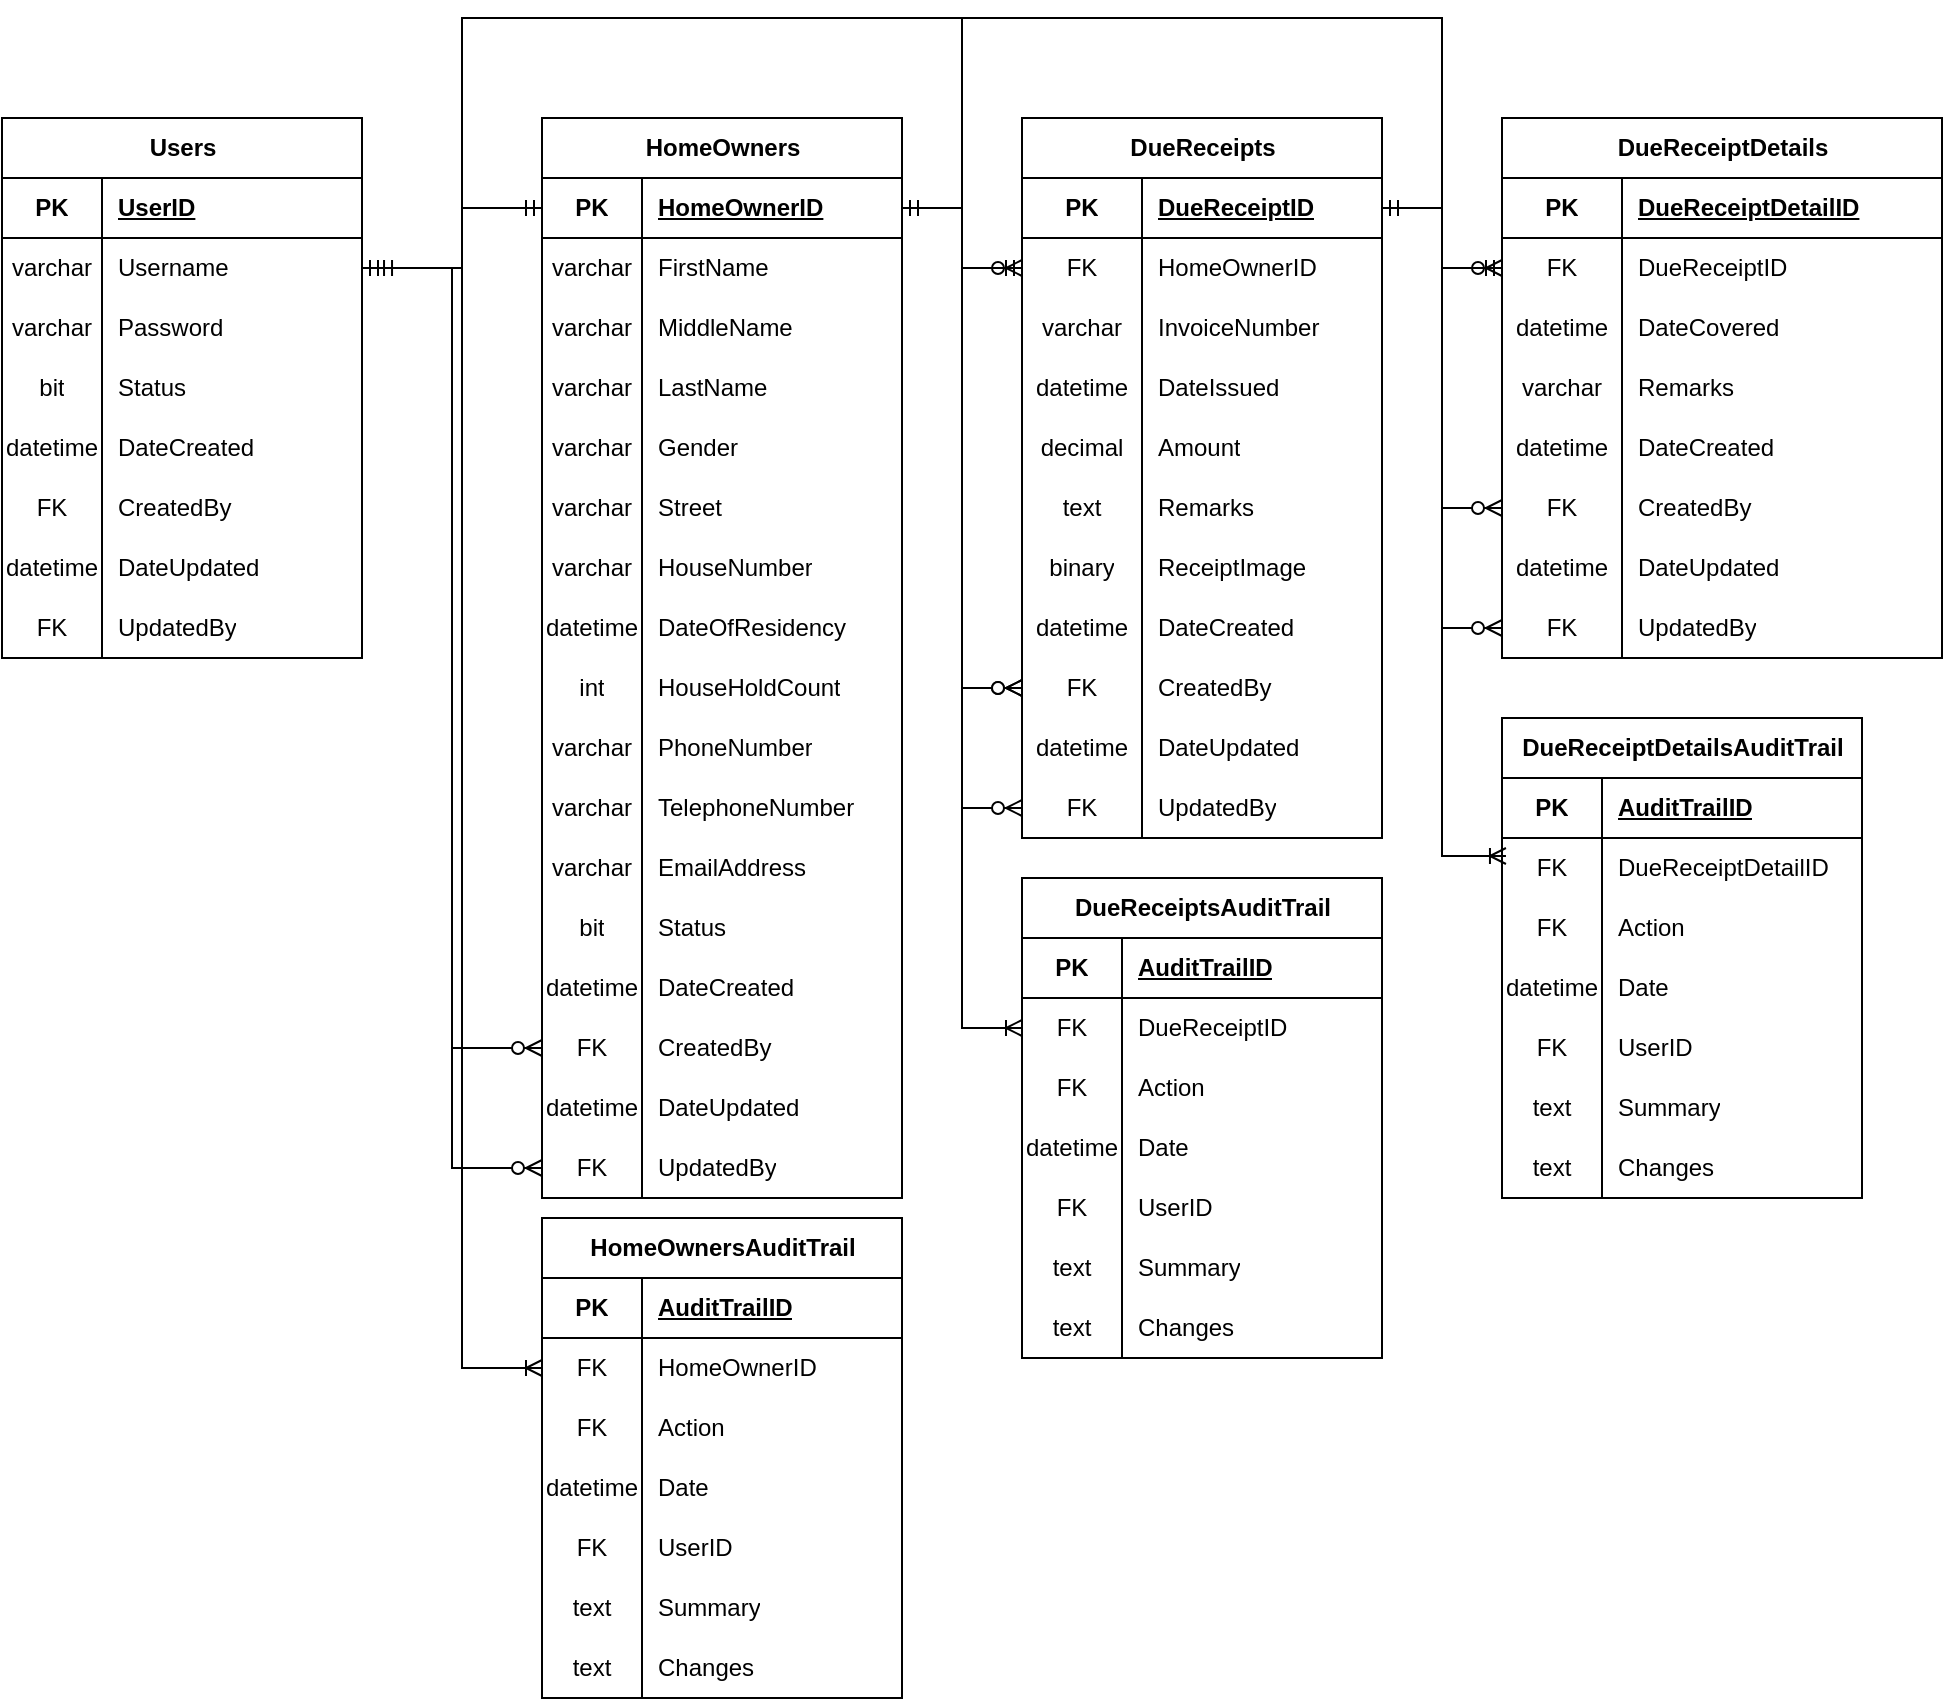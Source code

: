 <mxfile version="24.5.3" type="github">
  <diagram id="R2lEEEUBdFMjLlhIrx00" name="Page-1">
    <mxGraphModel dx="2284" dy="746" grid="1" gridSize="10" guides="1" tooltips="1" connect="1" arrows="1" fold="1" page="1" pageScale="1" pageWidth="850" pageHeight="1100" math="0" shadow="0" extFonts="Permanent Marker^https://fonts.googleapis.com/css?family=Permanent+Marker">
      <root>
        <mxCell id="0" />
        <mxCell id="1" parent="0" />
        <mxCell id="FCZPM7FnvYA6Dt3wtdvB-1" value="HomeOwners" style="shape=table;startSize=30;container=1;collapsible=1;childLayout=tableLayout;fixedRows=1;rowLines=0;fontStyle=1;align=center;resizeLast=1;html=1;" parent="1" vertex="1">
          <mxGeometry x="80" y="80" width="180" height="540" as="geometry" />
        </mxCell>
        <mxCell id="FCZPM7FnvYA6Dt3wtdvB-2" value="" style="shape=tableRow;horizontal=0;startSize=0;swimlaneHead=0;swimlaneBody=0;fillColor=none;collapsible=0;dropTarget=0;points=[[0,0.5],[1,0.5]];portConstraint=eastwest;top=0;left=0;right=0;bottom=1;" parent="FCZPM7FnvYA6Dt3wtdvB-1" vertex="1">
          <mxGeometry y="30" width="180" height="30" as="geometry" />
        </mxCell>
        <mxCell id="FCZPM7FnvYA6Dt3wtdvB-3" value="PK" style="shape=partialRectangle;connectable=0;fillColor=none;top=0;left=0;bottom=0;right=0;fontStyle=1;overflow=hidden;whiteSpace=wrap;html=1;" parent="FCZPM7FnvYA6Dt3wtdvB-2" vertex="1">
          <mxGeometry width="50" height="30" as="geometry">
            <mxRectangle width="50" height="30" as="alternateBounds" />
          </mxGeometry>
        </mxCell>
        <mxCell id="FCZPM7FnvYA6Dt3wtdvB-4" value="HomeOwnerID" style="shape=partialRectangle;connectable=0;fillColor=none;top=0;left=0;bottom=0;right=0;align=left;spacingLeft=6;fontStyle=5;overflow=hidden;whiteSpace=wrap;html=1;" parent="FCZPM7FnvYA6Dt3wtdvB-2" vertex="1">
          <mxGeometry x="50" width="130" height="30" as="geometry">
            <mxRectangle width="130" height="30" as="alternateBounds" />
          </mxGeometry>
        </mxCell>
        <mxCell id="FCZPM7FnvYA6Dt3wtdvB-5" value="" style="shape=tableRow;horizontal=0;startSize=0;swimlaneHead=0;swimlaneBody=0;fillColor=none;collapsible=0;dropTarget=0;points=[[0,0.5],[1,0.5]];portConstraint=eastwest;top=0;left=0;right=0;bottom=0;" parent="FCZPM7FnvYA6Dt3wtdvB-1" vertex="1">
          <mxGeometry y="60" width="180" height="30" as="geometry" />
        </mxCell>
        <mxCell id="FCZPM7FnvYA6Dt3wtdvB-6" value="&lt;div style=&quot;text-align: left;&quot;&gt;&lt;span style=&quot;background-color: initial;&quot;&gt;varchar&lt;/span&gt;&lt;/div&gt;" style="shape=partialRectangle;connectable=0;fillColor=none;top=0;left=0;bottom=0;right=0;editable=1;overflow=hidden;whiteSpace=wrap;html=1;" parent="FCZPM7FnvYA6Dt3wtdvB-5" vertex="1">
          <mxGeometry width="50" height="30" as="geometry">
            <mxRectangle width="50" height="30" as="alternateBounds" />
          </mxGeometry>
        </mxCell>
        <mxCell id="FCZPM7FnvYA6Dt3wtdvB-7" value="FirstName" style="shape=partialRectangle;connectable=0;fillColor=none;top=0;left=0;bottom=0;right=0;align=left;spacingLeft=6;overflow=hidden;whiteSpace=wrap;html=1;" parent="FCZPM7FnvYA6Dt3wtdvB-5" vertex="1">
          <mxGeometry x="50" width="130" height="30" as="geometry">
            <mxRectangle width="130" height="30" as="alternateBounds" />
          </mxGeometry>
        </mxCell>
        <mxCell id="FCZPM7FnvYA6Dt3wtdvB-8" value="" style="shape=tableRow;horizontal=0;startSize=0;swimlaneHead=0;swimlaneBody=0;fillColor=none;collapsible=0;dropTarget=0;points=[[0,0.5],[1,0.5]];portConstraint=eastwest;top=0;left=0;right=0;bottom=0;" parent="FCZPM7FnvYA6Dt3wtdvB-1" vertex="1">
          <mxGeometry y="90" width="180" height="30" as="geometry" />
        </mxCell>
        <mxCell id="FCZPM7FnvYA6Dt3wtdvB-9" value="varchar" style="shape=partialRectangle;connectable=0;fillColor=none;top=0;left=0;bottom=0;right=0;editable=1;overflow=hidden;whiteSpace=wrap;html=1;" parent="FCZPM7FnvYA6Dt3wtdvB-8" vertex="1">
          <mxGeometry width="50" height="30" as="geometry">
            <mxRectangle width="50" height="30" as="alternateBounds" />
          </mxGeometry>
        </mxCell>
        <mxCell id="FCZPM7FnvYA6Dt3wtdvB-10" value="MiddleName" style="shape=partialRectangle;connectable=0;fillColor=none;top=0;left=0;bottom=0;right=0;align=left;spacingLeft=6;overflow=hidden;whiteSpace=wrap;html=1;" parent="FCZPM7FnvYA6Dt3wtdvB-8" vertex="1">
          <mxGeometry x="50" width="130" height="30" as="geometry">
            <mxRectangle width="130" height="30" as="alternateBounds" />
          </mxGeometry>
        </mxCell>
        <mxCell id="FCZPM7FnvYA6Dt3wtdvB-11" value="" style="shape=tableRow;horizontal=0;startSize=0;swimlaneHead=0;swimlaneBody=0;fillColor=none;collapsible=0;dropTarget=0;points=[[0,0.5],[1,0.5]];portConstraint=eastwest;top=0;left=0;right=0;bottom=0;" parent="FCZPM7FnvYA6Dt3wtdvB-1" vertex="1">
          <mxGeometry y="120" width="180" height="30" as="geometry" />
        </mxCell>
        <mxCell id="FCZPM7FnvYA6Dt3wtdvB-12" value="varchar" style="shape=partialRectangle;connectable=0;fillColor=none;top=0;left=0;bottom=0;right=0;editable=1;overflow=hidden;whiteSpace=wrap;html=1;" parent="FCZPM7FnvYA6Dt3wtdvB-11" vertex="1">
          <mxGeometry width="50" height="30" as="geometry">
            <mxRectangle width="50" height="30" as="alternateBounds" />
          </mxGeometry>
        </mxCell>
        <mxCell id="FCZPM7FnvYA6Dt3wtdvB-13" value="LastName" style="shape=partialRectangle;connectable=0;fillColor=none;top=0;left=0;bottom=0;right=0;align=left;spacingLeft=6;overflow=hidden;whiteSpace=wrap;html=1;" parent="FCZPM7FnvYA6Dt3wtdvB-11" vertex="1">
          <mxGeometry x="50" width="130" height="30" as="geometry">
            <mxRectangle width="130" height="30" as="alternateBounds" />
          </mxGeometry>
        </mxCell>
        <mxCell id="FCZPM7FnvYA6Dt3wtdvB-92" value="" style="shape=tableRow;horizontal=0;startSize=0;swimlaneHead=0;swimlaneBody=0;fillColor=none;collapsible=0;dropTarget=0;points=[[0,0.5],[1,0.5]];portConstraint=eastwest;top=0;left=0;right=0;bottom=0;" parent="FCZPM7FnvYA6Dt3wtdvB-1" vertex="1">
          <mxGeometry y="150" width="180" height="30" as="geometry" />
        </mxCell>
        <mxCell id="FCZPM7FnvYA6Dt3wtdvB-93" value="varchar" style="shape=partialRectangle;connectable=0;fillColor=none;top=0;left=0;bottom=0;right=0;editable=1;overflow=hidden;whiteSpace=wrap;html=1;" parent="FCZPM7FnvYA6Dt3wtdvB-92" vertex="1">
          <mxGeometry width="50" height="30" as="geometry">
            <mxRectangle width="50" height="30" as="alternateBounds" />
          </mxGeometry>
        </mxCell>
        <mxCell id="FCZPM7FnvYA6Dt3wtdvB-94" value="Gender" style="shape=partialRectangle;connectable=0;fillColor=none;top=0;left=0;bottom=0;right=0;align=left;spacingLeft=6;overflow=hidden;whiteSpace=wrap;html=1;" parent="FCZPM7FnvYA6Dt3wtdvB-92" vertex="1">
          <mxGeometry x="50" width="130" height="30" as="geometry">
            <mxRectangle width="130" height="30" as="alternateBounds" />
          </mxGeometry>
        </mxCell>
        <mxCell id="FCZPM7FnvYA6Dt3wtdvB-16" value="" style="shape=tableRow;horizontal=0;startSize=0;swimlaneHead=0;swimlaneBody=0;fillColor=none;collapsible=0;dropTarget=0;points=[[0,0.5],[1,0.5]];portConstraint=eastwest;top=0;left=0;right=0;bottom=0;" parent="FCZPM7FnvYA6Dt3wtdvB-1" vertex="1">
          <mxGeometry y="180" width="180" height="30" as="geometry" />
        </mxCell>
        <mxCell id="FCZPM7FnvYA6Dt3wtdvB-17" value="varchar" style="shape=partialRectangle;connectable=0;fillColor=none;top=0;left=0;bottom=0;right=0;editable=1;overflow=hidden;whiteSpace=wrap;html=1;" parent="FCZPM7FnvYA6Dt3wtdvB-16" vertex="1">
          <mxGeometry width="50" height="30" as="geometry">
            <mxRectangle width="50" height="30" as="alternateBounds" />
          </mxGeometry>
        </mxCell>
        <mxCell id="FCZPM7FnvYA6Dt3wtdvB-18" value="Street" style="shape=partialRectangle;connectable=0;fillColor=none;top=0;left=0;bottom=0;right=0;align=left;spacingLeft=6;overflow=hidden;whiteSpace=wrap;html=1;" parent="FCZPM7FnvYA6Dt3wtdvB-16" vertex="1">
          <mxGeometry x="50" width="130" height="30" as="geometry">
            <mxRectangle width="130" height="30" as="alternateBounds" />
          </mxGeometry>
        </mxCell>
        <mxCell id="FCZPM7FnvYA6Dt3wtdvB-19" value="" style="shape=tableRow;horizontal=0;startSize=0;swimlaneHead=0;swimlaneBody=0;fillColor=none;collapsible=0;dropTarget=0;points=[[0,0.5],[1,0.5]];portConstraint=eastwest;top=0;left=0;right=0;bottom=0;" parent="FCZPM7FnvYA6Dt3wtdvB-1" vertex="1">
          <mxGeometry y="210" width="180" height="30" as="geometry" />
        </mxCell>
        <mxCell id="FCZPM7FnvYA6Dt3wtdvB-20" value="varchar" style="shape=partialRectangle;connectable=0;fillColor=none;top=0;left=0;bottom=0;right=0;editable=1;overflow=hidden;whiteSpace=wrap;html=1;" parent="FCZPM7FnvYA6Dt3wtdvB-19" vertex="1">
          <mxGeometry width="50" height="30" as="geometry">
            <mxRectangle width="50" height="30" as="alternateBounds" />
          </mxGeometry>
        </mxCell>
        <mxCell id="FCZPM7FnvYA6Dt3wtdvB-21" value="HouseNumber" style="shape=partialRectangle;connectable=0;fillColor=none;top=0;left=0;bottom=0;right=0;align=left;spacingLeft=6;overflow=hidden;whiteSpace=wrap;html=1;" parent="FCZPM7FnvYA6Dt3wtdvB-19" vertex="1">
          <mxGeometry x="50" width="130" height="30" as="geometry">
            <mxRectangle width="130" height="30" as="alternateBounds" />
          </mxGeometry>
        </mxCell>
        <mxCell id="G3juKbSq2Zgjd2Vn8VPa-1" value="" style="shape=tableRow;horizontal=0;startSize=0;swimlaneHead=0;swimlaneBody=0;fillColor=none;collapsible=0;dropTarget=0;points=[[0,0.5],[1,0.5]];portConstraint=eastwest;top=0;left=0;right=0;bottom=0;" parent="FCZPM7FnvYA6Dt3wtdvB-1" vertex="1">
          <mxGeometry y="240" width="180" height="30" as="geometry" />
        </mxCell>
        <mxCell id="G3juKbSq2Zgjd2Vn8VPa-2" value="datetime" style="shape=partialRectangle;connectable=0;fillColor=none;top=0;left=0;bottom=0;right=0;editable=1;overflow=hidden;whiteSpace=wrap;html=1;" parent="G3juKbSq2Zgjd2Vn8VPa-1" vertex="1">
          <mxGeometry width="50" height="30" as="geometry">
            <mxRectangle width="50" height="30" as="alternateBounds" />
          </mxGeometry>
        </mxCell>
        <mxCell id="G3juKbSq2Zgjd2Vn8VPa-3" value="DateOfResidency" style="shape=partialRectangle;connectable=0;fillColor=none;top=0;left=0;bottom=0;right=0;align=left;spacingLeft=6;overflow=hidden;whiteSpace=wrap;html=1;" parent="G3juKbSq2Zgjd2Vn8VPa-1" vertex="1">
          <mxGeometry x="50" width="130" height="30" as="geometry">
            <mxRectangle width="130" height="30" as="alternateBounds" />
          </mxGeometry>
        </mxCell>
        <mxCell id="FCZPM7FnvYA6Dt3wtdvB-95" value="" style="shape=tableRow;horizontal=0;startSize=0;swimlaneHead=0;swimlaneBody=0;fillColor=none;collapsible=0;dropTarget=0;points=[[0,0.5],[1,0.5]];portConstraint=eastwest;top=0;left=0;right=0;bottom=0;" parent="FCZPM7FnvYA6Dt3wtdvB-1" vertex="1">
          <mxGeometry y="270" width="180" height="30" as="geometry" />
        </mxCell>
        <mxCell id="FCZPM7FnvYA6Dt3wtdvB-96" value="int" style="shape=partialRectangle;connectable=0;fillColor=none;top=0;left=0;bottom=0;right=0;editable=1;overflow=hidden;whiteSpace=wrap;html=1;" parent="FCZPM7FnvYA6Dt3wtdvB-95" vertex="1">
          <mxGeometry width="50" height="30" as="geometry">
            <mxRectangle width="50" height="30" as="alternateBounds" />
          </mxGeometry>
        </mxCell>
        <mxCell id="FCZPM7FnvYA6Dt3wtdvB-97" value="HouseHoldCount" style="shape=partialRectangle;connectable=0;fillColor=none;top=0;left=0;bottom=0;right=0;align=left;spacingLeft=6;overflow=hidden;whiteSpace=wrap;html=1;" parent="FCZPM7FnvYA6Dt3wtdvB-95" vertex="1">
          <mxGeometry x="50" width="130" height="30" as="geometry">
            <mxRectangle width="130" height="30" as="alternateBounds" />
          </mxGeometry>
        </mxCell>
        <mxCell id="FCZPM7FnvYA6Dt3wtdvB-22" value="" style="shape=tableRow;horizontal=0;startSize=0;swimlaneHead=0;swimlaneBody=0;fillColor=none;collapsible=0;dropTarget=0;points=[[0,0.5],[1,0.5]];portConstraint=eastwest;top=0;left=0;right=0;bottom=0;" parent="FCZPM7FnvYA6Dt3wtdvB-1" vertex="1">
          <mxGeometry y="300" width="180" height="30" as="geometry" />
        </mxCell>
        <mxCell id="FCZPM7FnvYA6Dt3wtdvB-23" value="varchar" style="shape=partialRectangle;connectable=0;fillColor=none;top=0;left=0;bottom=0;right=0;editable=1;overflow=hidden;whiteSpace=wrap;html=1;" parent="FCZPM7FnvYA6Dt3wtdvB-22" vertex="1">
          <mxGeometry width="50" height="30" as="geometry">
            <mxRectangle width="50" height="30" as="alternateBounds" />
          </mxGeometry>
        </mxCell>
        <mxCell id="FCZPM7FnvYA6Dt3wtdvB-24" value="PhoneNumber" style="shape=partialRectangle;connectable=0;fillColor=none;top=0;left=0;bottom=0;right=0;align=left;spacingLeft=6;overflow=hidden;whiteSpace=wrap;html=1;" parent="FCZPM7FnvYA6Dt3wtdvB-22" vertex="1">
          <mxGeometry x="50" width="130" height="30" as="geometry">
            <mxRectangle width="130" height="30" as="alternateBounds" />
          </mxGeometry>
        </mxCell>
        <mxCell id="FCZPM7FnvYA6Dt3wtdvB-25" value="" style="shape=tableRow;horizontal=0;startSize=0;swimlaneHead=0;swimlaneBody=0;fillColor=none;collapsible=0;dropTarget=0;points=[[0,0.5],[1,0.5]];portConstraint=eastwest;top=0;left=0;right=0;bottom=0;" parent="FCZPM7FnvYA6Dt3wtdvB-1" vertex="1">
          <mxGeometry y="330" width="180" height="30" as="geometry" />
        </mxCell>
        <mxCell id="FCZPM7FnvYA6Dt3wtdvB-26" value="varchar" style="shape=partialRectangle;connectable=0;fillColor=none;top=0;left=0;bottom=0;right=0;editable=1;overflow=hidden;whiteSpace=wrap;html=1;" parent="FCZPM7FnvYA6Dt3wtdvB-25" vertex="1">
          <mxGeometry width="50" height="30" as="geometry">
            <mxRectangle width="50" height="30" as="alternateBounds" />
          </mxGeometry>
        </mxCell>
        <mxCell id="FCZPM7FnvYA6Dt3wtdvB-27" value="TelephoneNumber" style="shape=partialRectangle;connectable=0;fillColor=none;top=0;left=0;bottom=0;right=0;align=left;spacingLeft=6;overflow=hidden;whiteSpace=wrap;html=1;" parent="FCZPM7FnvYA6Dt3wtdvB-25" vertex="1">
          <mxGeometry x="50" width="130" height="30" as="geometry">
            <mxRectangle width="130" height="30" as="alternateBounds" />
          </mxGeometry>
        </mxCell>
        <mxCell id="FCZPM7FnvYA6Dt3wtdvB-86" value="" style="shape=tableRow;horizontal=0;startSize=0;swimlaneHead=0;swimlaneBody=0;fillColor=none;collapsible=0;dropTarget=0;points=[[0,0.5],[1,0.5]];portConstraint=eastwest;top=0;left=0;right=0;bottom=0;" parent="FCZPM7FnvYA6Dt3wtdvB-1" vertex="1">
          <mxGeometry y="360" width="180" height="30" as="geometry" />
        </mxCell>
        <mxCell id="FCZPM7FnvYA6Dt3wtdvB-87" value="varchar" style="shape=partialRectangle;connectable=0;fillColor=none;top=0;left=0;bottom=0;right=0;editable=1;overflow=hidden;whiteSpace=wrap;html=1;" parent="FCZPM7FnvYA6Dt3wtdvB-86" vertex="1">
          <mxGeometry width="50" height="30" as="geometry">
            <mxRectangle width="50" height="30" as="alternateBounds" />
          </mxGeometry>
        </mxCell>
        <mxCell id="FCZPM7FnvYA6Dt3wtdvB-88" value="EmailAddress" style="shape=partialRectangle;connectable=0;fillColor=none;top=0;left=0;bottom=0;right=0;align=left;spacingLeft=6;overflow=hidden;whiteSpace=wrap;html=1;" parent="FCZPM7FnvYA6Dt3wtdvB-86" vertex="1">
          <mxGeometry x="50" width="130" height="30" as="geometry">
            <mxRectangle width="130" height="30" as="alternateBounds" />
          </mxGeometry>
        </mxCell>
        <mxCell id="FCZPM7FnvYA6Dt3wtdvB-89" value="" style="shape=tableRow;horizontal=0;startSize=0;swimlaneHead=0;swimlaneBody=0;fillColor=none;collapsible=0;dropTarget=0;points=[[0,0.5],[1,0.5]];portConstraint=eastwest;top=0;left=0;right=0;bottom=0;" parent="FCZPM7FnvYA6Dt3wtdvB-1" vertex="1">
          <mxGeometry y="390" width="180" height="30" as="geometry" />
        </mxCell>
        <mxCell id="FCZPM7FnvYA6Dt3wtdvB-90" value="bit" style="shape=partialRectangle;connectable=0;fillColor=none;top=0;left=0;bottom=0;right=0;editable=1;overflow=hidden;whiteSpace=wrap;html=1;" parent="FCZPM7FnvYA6Dt3wtdvB-89" vertex="1">
          <mxGeometry width="50" height="30" as="geometry">
            <mxRectangle width="50" height="30" as="alternateBounds" />
          </mxGeometry>
        </mxCell>
        <mxCell id="FCZPM7FnvYA6Dt3wtdvB-91" value="Status" style="shape=partialRectangle;connectable=0;fillColor=none;top=0;left=0;bottom=0;right=0;align=left;spacingLeft=6;overflow=hidden;whiteSpace=wrap;html=1;" parent="FCZPM7FnvYA6Dt3wtdvB-89" vertex="1">
          <mxGeometry x="50" width="130" height="30" as="geometry">
            <mxRectangle width="130" height="30" as="alternateBounds" />
          </mxGeometry>
        </mxCell>
        <mxCell id="UhwSsiH2vEGcHv_mV8qD-14" value="" style="shape=tableRow;horizontal=0;startSize=0;swimlaneHead=0;swimlaneBody=0;fillColor=none;collapsible=0;dropTarget=0;points=[[0,0.5],[1,0.5]];portConstraint=eastwest;top=0;left=0;right=0;bottom=0;" vertex="1" parent="FCZPM7FnvYA6Dt3wtdvB-1">
          <mxGeometry y="420" width="180" height="30" as="geometry" />
        </mxCell>
        <mxCell id="UhwSsiH2vEGcHv_mV8qD-15" value="datetime" style="shape=partialRectangle;connectable=0;fillColor=none;top=0;left=0;bottom=0;right=0;editable=1;overflow=hidden;whiteSpace=wrap;html=1;" vertex="1" parent="UhwSsiH2vEGcHv_mV8qD-14">
          <mxGeometry width="50" height="30" as="geometry">
            <mxRectangle width="50" height="30" as="alternateBounds" />
          </mxGeometry>
        </mxCell>
        <mxCell id="UhwSsiH2vEGcHv_mV8qD-16" value="DateCreated" style="shape=partialRectangle;connectable=0;fillColor=none;top=0;left=0;bottom=0;right=0;align=left;spacingLeft=6;overflow=hidden;whiteSpace=wrap;html=1;" vertex="1" parent="UhwSsiH2vEGcHv_mV8qD-14">
          <mxGeometry x="50" width="130" height="30" as="geometry">
            <mxRectangle width="130" height="30" as="alternateBounds" />
          </mxGeometry>
        </mxCell>
        <mxCell id="UhwSsiH2vEGcHv_mV8qD-17" value="" style="shape=tableRow;horizontal=0;startSize=0;swimlaneHead=0;swimlaneBody=0;fillColor=none;collapsible=0;dropTarget=0;points=[[0,0.5],[1,0.5]];portConstraint=eastwest;top=0;left=0;right=0;bottom=0;" vertex="1" parent="FCZPM7FnvYA6Dt3wtdvB-1">
          <mxGeometry y="450" width="180" height="30" as="geometry" />
        </mxCell>
        <mxCell id="UhwSsiH2vEGcHv_mV8qD-18" value="FK" style="shape=partialRectangle;connectable=0;fillColor=none;top=0;left=0;bottom=0;right=0;editable=1;overflow=hidden;whiteSpace=wrap;html=1;" vertex="1" parent="UhwSsiH2vEGcHv_mV8qD-17">
          <mxGeometry width="50" height="30" as="geometry">
            <mxRectangle width="50" height="30" as="alternateBounds" />
          </mxGeometry>
        </mxCell>
        <mxCell id="UhwSsiH2vEGcHv_mV8qD-19" value="CreatedBy" style="shape=partialRectangle;connectable=0;fillColor=none;top=0;left=0;bottom=0;right=0;align=left;spacingLeft=6;overflow=hidden;whiteSpace=wrap;html=1;" vertex="1" parent="UhwSsiH2vEGcHv_mV8qD-17">
          <mxGeometry x="50" width="130" height="30" as="geometry">
            <mxRectangle width="130" height="30" as="alternateBounds" />
          </mxGeometry>
        </mxCell>
        <mxCell id="UhwSsiH2vEGcHv_mV8qD-20" value="" style="shape=tableRow;horizontal=0;startSize=0;swimlaneHead=0;swimlaneBody=0;fillColor=none;collapsible=0;dropTarget=0;points=[[0,0.5],[1,0.5]];portConstraint=eastwest;top=0;left=0;right=0;bottom=0;" vertex="1" parent="FCZPM7FnvYA6Dt3wtdvB-1">
          <mxGeometry y="480" width="180" height="30" as="geometry" />
        </mxCell>
        <mxCell id="UhwSsiH2vEGcHv_mV8qD-21" value="datetime" style="shape=partialRectangle;connectable=0;fillColor=none;top=0;left=0;bottom=0;right=0;editable=1;overflow=hidden;whiteSpace=wrap;html=1;" vertex="1" parent="UhwSsiH2vEGcHv_mV8qD-20">
          <mxGeometry width="50" height="30" as="geometry">
            <mxRectangle width="50" height="30" as="alternateBounds" />
          </mxGeometry>
        </mxCell>
        <mxCell id="UhwSsiH2vEGcHv_mV8qD-22" value="DateUpdated" style="shape=partialRectangle;connectable=0;fillColor=none;top=0;left=0;bottom=0;right=0;align=left;spacingLeft=6;overflow=hidden;whiteSpace=wrap;html=1;" vertex="1" parent="UhwSsiH2vEGcHv_mV8qD-20">
          <mxGeometry x="50" width="130" height="30" as="geometry">
            <mxRectangle width="130" height="30" as="alternateBounds" />
          </mxGeometry>
        </mxCell>
        <mxCell id="UhwSsiH2vEGcHv_mV8qD-23" value="" style="shape=tableRow;horizontal=0;startSize=0;swimlaneHead=0;swimlaneBody=0;fillColor=none;collapsible=0;dropTarget=0;points=[[0,0.5],[1,0.5]];portConstraint=eastwest;top=0;left=0;right=0;bottom=0;" vertex="1" parent="FCZPM7FnvYA6Dt3wtdvB-1">
          <mxGeometry y="510" width="180" height="30" as="geometry" />
        </mxCell>
        <mxCell id="UhwSsiH2vEGcHv_mV8qD-24" value="FK" style="shape=partialRectangle;connectable=0;fillColor=none;top=0;left=0;bottom=0;right=0;editable=1;overflow=hidden;whiteSpace=wrap;html=1;" vertex="1" parent="UhwSsiH2vEGcHv_mV8qD-23">
          <mxGeometry width="50" height="30" as="geometry">
            <mxRectangle width="50" height="30" as="alternateBounds" />
          </mxGeometry>
        </mxCell>
        <mxCell id="UhwSsiH2vEGcHv_mV8qD-25" value="UpdatedBy" style="shape=partialRectangle;connectable=0;fillColor=none;top=0;left=0;bottom=0;right=0;align=left;spacingLeft=6;overflow=hidden;whiteSpace=wrap;html=1;" vertex="1" parent="UhwSsiH2vEGcHv_mV8qD-23">
          <mxGeometry x="50" width="130" height="30" as="geometry">
            <mxRectangle width="130" height="30" as="alternateBounds" />
          </mxGeometry>
        </mxCell>
        <mxCell id="FCZPM7FnvYA6Dt3wtdvB-31" value="DueReceipts" style="shape=table;startSize=30;container=1;collapsible=1;childLayout=tableLayout;fixedRows=1;rowLines=0;fontStyle=1;align=center;resizeLast=1;html=1;" parent="1" vertex="1">
          <mxGeometry x="320" y="80" width="180" height="360" as="geometry" />
        </mxCell>
        <mxCell id="FCZPM7FnvYA6Dt3wtdvB-32" value="" style="shape=tableRow;horizontal=0;startSize=0;swimlaneHead=0;swimlaneBody=0;fillColor=none;collapsible=0;dropTarget=0;points=[[0,0.5],[1,0.5]];portConstraint=eastwest;top=0;left=0;right=0;bottom=1;" parent="FCZPM7FnvYA6Dt3wtdvB-31" vertex="1">
          <mxGeometry y="30" width="180" height="30" as="geometry" />
        </mxCell>
        <mxCell id="FCZPM7FnvYA6Dt3wtdvB-33" value="PK" style="shape=partialRectangle;connectable=0;fillColor=none;top=0;left=0;bottom=0;right=0;fontStyle=1;overflow=hidden;whiteSpace=wrap;html=1;" parent="FCZPM7FnvYA6Dt3wtdvB-32" vertex="1">
          <mxGeometry width="60" height="30" as="geometry">
            <mxRectangle width="60" height="30" as="alternateBounds" />
          </mxGeometry>
        </mxCell>
        <mxCell id="FCZPM7FnvYA6Dt3wtdvB-34" value="DueReceiptID" style="shape=partialRectangle;connectable=0;fillColor=none;top=0;left=0;bottom=0;right=0;align=left;spacingLeft=6;fontStyle=5;overflow=hidden;whiteSpace=wrap;html=1;" parent="FCZPM7FnvYA6Dt3wtdvB-32" vertex="1">
          <mxGeometry x="60" width="120" height="30" as="geometry">
            <mxRectangle width="120" height="30" as="alternateBounds" />
          </mxGeometry>
        </mxCell>
        <mxCell id="FCZPM7FnvYA6Dt3wtdvB-35" value="" style="shape=tableRow;horizontal=0;startSize=0;swimlaneHead=0;swimlaneBody=0;fillColor=none;collapsible=0;dropTarget=0;points=[[0,0.5],[1,0.5]];portConstraint=eastwest;top=0;left=0;right=0;bottom=0;" parent="FCZPM7FnvYA6Dt3wtdvB-31" vertex="1">
          <mxGeometry y="60" width="180" height="30" as="geometry" />
        </mxCell>
        <mxCell id="FCZPM7FnvYA6Dt3wtdvB-36" value="&lt;div style=&quot;text-align: left;&quot;&gt;&lt;span style=&quot;background-color: initial;&quot;&gt;FK&lt;/span&gt;&lt;/div&gt;" style="shape=partialRectangle;connectable=0;fillColor=none;top=0;left=0;bottom=0;right=0;editable=1;overflow=hidden;whiteSpace=wrap;html=1;" parent="FCZPM7FnvYA6Dt3wtdvB-35" vertex="1">
          <mxGeometry width="60" height="30" as="geometry">
            <mxRectangle width="60" height="30" as="alternateBounds" />
          </mxGeometry>
        </mxCell>
        <mxCell id="FCZPM7FnvYA6Dt3wtdvB-37" value="HomeOwnerID" style="shape=partialRectangle;connectable=0;fillColor=none;top=0;left=0;bottom=0;right=0;align=left;spacingLeft=6;overflow=hidden;whiteSpace=wrap;html=1;" parent="FCZPM7FnvYA6Dt3wtdvB-35" vertex="1">
          <mxGeometry x="60" width="120" height="30" as="geometry">
            <mxRectangle width="120" height="30" as="alternateBounds" />
          </mxGeometry>
        </mxCell>
        <mxCell id="FCZPM7FnvYA6Dt3wtdvB-38" value="" style="shape=tableRow;horizontal=0;startSize=0;swimlaneHead=0;swimlaneBody=0;fillColor=none;collapsible=0;dropTarget=0;points=[[0,0.5],[1,0.5]];portConstraint=eastwest;top=0;left=0;right=0;bottom=0;" parent="FCZPM7FnvYA6Dt3wtdvB-31" vertex="1">
          <mxGeometry y="90" width="180" height="30" as="geometry" />
        </mxCell>
        <mxCell id="FCZPM7FnvYA6Dt3wtdvB-39" value="varchar" style="shape=partialRectangle;connectable=0;fillColor=none;top=0;left=0;bottom=0;right=0;editable=1;overflow=hidden;whiteSpace=wrap;html=1;" parent="FCZPM7FnvYA6Dt3wtdvB-38" vertex="1">
          <mxGeometry width="60" height="30" as="geometry">
            <mxRectangle width="60" height="30" as="alternateBounds" />
          </mxGeometry>
        </mxCell>
        <mxCell id="FCZPM7FnvYA6Dt3wtdvB-40" value="InvoiceNumber" style="shape=partialRectangle;connectable=0;fillColor=none;top=0;left=0;bottom=0;right=0;align=left;spacingLeft=6;overflow=hidden;whiteSpace=wrap;html=1;" parent="FCZPM7FnvYA6Dt3wtdvB-38" vertex="1">
          <mxGeometry x="60" width="120" height="30" as="geometry">
            <mxRectangle width="120" height="30" as="alternateBounds" />
          </mxGeometry>
        </mxCell>
        <mxCell id="FCZPM7FnvYA6Dt3wtdvB-41" value="" style="shape=tableRow;horizontal=0;startSize=0;swimlaneHead=0;swimlaneBody=0;fillColor=none;collapsible=0;dropTarget=0;points=[[0,0.5],[1,0.5]];portConstraint=eastwest;top=0;left=0;right=0;bottom=0;" parent="FCZPM7FnvYA6Dt3wtdvB-31" vertex="1">
          <mxGeometry y="120" width="180" height="30" as="geometry" />
        </mxCell>
        <mxCell id="FCZPM7FnvYA6Dt3wtdvB-42" value="datetime" style="shape=partialRectangle;connectable=0;fillColor=none;top=0;left=0;bottom=0;right=0;editable=1;overflow=hidden;whiteSpace=wrap;html=1;" parent="FCZPM7FnvYA6Dt3wtdvB-41" vertex="1">
          <mxGeometry width="60" height="30" as="geometry">
            <mxRectangle width="60" height="30" as="alternateBounds" />
          </mxGeometry>
        </mxCell>
        <mxCell id="FCZPM7FnvYA6Dt3wtdvB-43" value="DateIssued" style="shape=partialRectangle;connectable=0;fillColor=none;top=0;left=0;bottom=0;right=0;align=left;spacingLeft=6;overflow=hidden;whiteSpace=wrap;html=1;" parent="FCZPM7FnvYA6Dt3wtdvB-41" vertex="1">
          <mxGeometry x="60" width="120" height="30" as="geometry">
            <mxRectangle width="120" height="30" as="alternateBounds" />
          </mxGeometry>
        </mxCell>
        <mxCell id="FCZPM7FnvYA6Dt3wtdvB-44" value="" style="shape=tableRow;horizontal=0;startSize=0;swimlaneHead=0;swimlaneBody=0;fillColor=none;collapsible=0;dropTarget=0;points=[[0,0.5],[1,0.5]];portConstraint=eastwest;top=0;left=0;right=0;bottom=0;" parent="FCZPM7FnvYA6Dt3wtdvB-31" vertex="1">
          <mxGeometry y="150" width="180" height="30" as="geometry" />
        </mxCell>
        <mxCell id="FCZPM7FnvYA6Dt3wtdvB-45" value="decimal" style="shape=partialRectangle;connectable=0;fillColor=none;top=0;left=0;bottom=0;right=0;editable=1;overflow=hidden;whiteSpace=wrap;html=1;" parent="FCZPM7FnvYA6Dt3wtdvB-44" vertex="1">
          <mxGeometry width="60" height="30" as="geometry">
            <mxRectangle width="60" height="30" as="alternateBounds" />
          </mxGeometry>
        </mxCell>
        <mxCell id="FCZPM7FnvYA6Dt3wtdvB-46" value="Amount" style="shape=partialRectangle;connectable=0;fillColor=none;top=0;left=0;bottom=0;right=0;align=left;spacingLeft=6;overflow=hidden;whiteSpace=wrap;html=1;" parent="FCZPM7FnvYA6Dt3wtdvB-44" vertex="1">
          <mxGeometry x="60" width="120" height="30" as="geometry">
            <mxRectangle width="120" height="30" as="alternateBounds" />
          </mxGeometry>
        </mxCell>
        <mxCell id="FCZPM7FnvYA6Dt3wtdvB-73" value="" style="shape=tableRow;horizontal=0;startSize=0;swimlaneHead=0;swimlaneBody=0;fillColor=none;collapsible=0;dropTarget=0;points=[[0,0.5],[1,0.5]];portConstraint=eastwest;top=0;left=0;right=0;bottom=0;" parent="FCZPM7FnvYA6Dt3wtdvB-31" vertex="1">
          <mxGeometry y="180" width="180" height="30" as="geometry" />
        </mxCell>
        <mxCell id="FCZPM7FnvYA6Dt3wtdvB-74" value="text" style="shape=partialRectangle;connectable=0;fillColor=none;top=0;left=0;bottom=0;right=0;editable=1;overflow=hidden;whiteSpace=wrap;html=1;" parent="FCZPM7FnvYA6Dt3wtdvB-73" vertex="1">
          <mxGeometry width="60" height="30" as="geometry">
            <mxRectangle width="60" height="30" as="alternateBounds" />
          </mxGeometry>
        </mxCell>
        <mxCell id="FCZPM7FnvYA6Dt3wtdvB-75" value="Remarks" style="shape=partialRectangle;connectable=0;fillColor=none;top=0;left=0;bottom=0;right=0;align=left;spacingLeft=6;overflow=hidden;whiteSpace=wrap;html=1;" parent="FCZPM7FnvYA6Dt3wtdvB-73" vertex="1">
          <mxGeometry x="60" width="120" height="30" as="geometry">
            <mxRectangle width="120" height="30" as="alternateBounds" />
          </mxGeometry>
        </mxCell>
        <mxCell id="FCZPM7FnvYA6Dt3wtdvB-78" value="" style="shape=tableRow;horizontal=0;startSize=0;swimlaneHead=0;swimlaneBody=0;fillColor=none;collapsible=0;dropTarget=0;points=[[0,0.5],[1,0.5]];portConstraint=eastwest;top=0;left=0;right=0;bottom=0;" parent="FCZPM7FnvYA6Dt3wtdvB-31" vertex="1">
          <mxGeometry y="210" width="180" height="30" as="geometry" />
        </mxCell>
        <mxCell id="FCZPM7FnvYA6Dt3wtdvB-79" value="binary" style="shape=partialRectangle;connectable=0;fillColor=none;top=0;left=0;bottom=0;right=0;editable=1;overflow=hidden;whiteSpace=wrap;html=1;" parent="FCZPM7FnvYA6Dt3wtdvB-78" vertex="1">
          <mxGeometry width="60" height="30" as="geometry">
            <mxRectangle width="60" height="30" as="alternateBounds" />
          </mxGeometry>
        </mxCell>
        <mxCell id="FCZPM7FnvYA6Dt3wtdvB-80" value="ReceiptImage" style="shape=partialRectangle;connectable=0;fillColor=none;top=0;left=0;bottom=0;right=0;align=left;spacingLeft=6;overflow=hidden;whiteSpace=wrap;html=1;" parent="FCZPM7FnvYA6Dt3wtdvB-78" vertex="1">
          <mxGeometry x="60" width="120" height="30" as="geometry">
            <mxRectangle width="120" height="30" as="alternateBounds" />
          </mxGeometry>
        </mxCell>
        <mxCell id="UhwSsiH2vEGcHv_mV8qD-79" value="" style="shape=tableRow;horizontal=0;startSize=0;swimlaneHead=0;swimlaneBody=0;fillColor=none;collapsible=0;dropTarget=0;points=[[0,0.5],[1,0.5]];portConstraint=eastwest;top=0;left=0;right=0;bottom=0;" vertex="1" parent="FCZPM7FnvYA6Dt3wtdvB-31">
          <mxGeometry y="240" width="180" height="30" as="geometry" />
        </mxCell>
        <mxCell id="UhwSsiH2vEGcHv_mV8qD-80" value="datetime" style="shape=partialRectangle;connectable=0;fillColor=none;top=0;left=0;bottom=0;right=0;editable=1;overflow=hidden;whiteSpace=wrap;html=1;" vertex="1" parent="UhwSsiH2vEGcHv_mV8qD-79">
          <mxGeometry width="60" height="30" as="geometry">
            <mxRectangle width="60" height="30" as="alternateBounds" />
          </mxGeometry>
        </mxCell>
        <mxCell id="UhwSsiH2vEGcHv_mV8qD-81" value="DateCreated" style="shape=partialRectangle;connectable=0;fillColor=none;top=0;left=0;bottom=0;right=0;align=left;spacingLeft=6;overflow=hidden;whiteSpace=wrap;html=1;" vertex="1" parent="UhwSsiH2vEGcHv_mV8qD-79">
          <mxGeometry x="60" width="120" height="30" as="geometry">
            <mxRectangle width="120" height="30" as="alternateBounds" />
          </mxGeometry>
        </mxCell>
        <mxCell id="UhwSsiH2vEGcHv_mV8qD-82" value="" style="shape=tableRow;horizontal=0;startSize=0;swimlaneHead=0;swimlaneBody=0;fillColor=none;collapsible=0;dropTarget=0;points=[[0,0.5],[1,0.5]];portConstraint=eastwest;top=0;left=0;right=0;bottom=0;" vertex="1" parent="FCZPM7FnvYA6Dt3wtdvB-31">
          <mxGeometry y="270" width="180" height="30" as="geometry" />
        </mxCell>
        <mxCell id="UhwSsiH2vEGcHv_mV8qD-83" value="FK" style="shape=partialRectangle;connectable=0;fillColor=none;top=0;left=0;bottom=0;right=0;editable=1;overflow=hidden;whiteSpace=wrap;html=1;" vertex="1" parent="UhwSsiH2vEGcHv_mV8qD-82">
          <mxGeometry width="60" height="30" as="geometry">
            <mxRectangle width="60" height="30" as="alternateBounds" />
          </mxGeometry>
        </mxCell>
        <mxCell id="UhwSsiH2vEGcHv_mV8qD-84" value="CreatedBy" style="shape=partialRectangle;connectable=0;fillColor=none;top=0;left=0;bottom=0;right=0;align=left;spacingLeft=6;overflow=hidden;whiteSpace=wrap;html=1;" vertex="1" parent="UhwSsiH2vEGcHv_mV8qD-82">
          <mxGeometry x="60" width="120" height="30" as="geometry">
            <mxRectangle width="120" height="30" as="alternateBounds" />
          </mxGeometry>
        </mxCell>
        <mxCell id="UhwSsiH2vEGcHv_mV8qD-85" value="" style="shape=tableRow;horizontal=0;startSize=0;swimlaneHead=0;swimlaneBody=0;fillColor=none;collapsible=0;dropTarget=0;points=[[0,0.5],[1,0.5]];portConstraint=eastwest;top=0;left=0;right=0;bottom=0;" vertex="1" parent="FCZPM7FnvYA6Dt3wtdvB-31">
          <mxGeometry y="300" width="180" height="30" as="geometry" />
        </mxCell>
        <mxCell id="UhwSsiH2vEGcHv_mV8qD-86" value="datetime" style="shape=partialRectangle;connectable=0;fillColor=none;top=0;left=0;bottom=0;right=0;editable=1;overflow=hidden;whiteSpace=wrap;html=1;" vertex="1" parent="UhwSsiH2vEGcHv_mV8qD-85">
          <mxGeometry width="60" height="30" as="geometry">
            <mxRectangle width="60" height="30" as="alternateBounds" />
          </mxGeometry>
        </mxCell>
        <mxCell id="UhwSsiH2vEGcHv_mV8qD-87" value="DateUpdated" style="shape=partialRectangle;connectable=0;fillColor=none;top=0;left=0;bottom=0;right=0;align=left;spacingLeft=6;overflow=hidden;whiteSpace=wrap;html=1;" vertex="1" parent="UhwSsiH2vEGcHv_mV8qD-85">
          <mxGeometry x="60" width="120" height="30" as="geometry">
            <mxRectangle width="120" height="30" as="alternateBounds" />
          </mxGeometry>
        </mxCell>
        <mxCell id="UhwSsiH2vEGcHv_mV8qD-88" value="" style="shape=tableRow;horizontal=0;startSize=0;swimlaneHead=0;swimlaneBody=0;fillColor=none;collapsible=0;dropTarget=0;points=[[0,0.5],[1,0.5]];portConstraint=eastwest;top=0;left=0;right=0;bottom=0;" vertex="1" parent="FCZPM7FnvYA6Dt3wtdvB-31">
          <mxGeometry y="330" width="180" height="30" as="geometry" />
        </mxCell>
        <mxCell id="UhwSsiH2vEGcHv_mV8qD-89" value="FK" style="shape=partialRectangle;connectable=0;fillColor=none;top=0;left=0;bottom=0;right=0;editable=1;overflow=hidden;whiteSpace=wrap;html=1;" vertex="1" parent="UhwSsiH2vEGcHv_mV8qD-88">
          <mxGeometry width="60" height="30" as="geometry">
            <mxRectangle width="60" height="30" as="alternateBounds" />
          </mxGeometry>
        </mxCell>
        <mxCell id="UhwSsiH2vEGcHv_mV8qD-90" value="UpdatedBy" style="shape=partialRectangle;connectable=0;fillColor=none;top=0;left=0;bottom=0;right=0;align=left;spacingLeft=6;overflow=hidden;whiteSpace=wrap;html=1;" vertex="1" parent="UhwSsiH2vEGcHv_mV8qD-88">
          <mxGeometry x="60" width="120" height="30" as="geometry">
            <mxRectangle width="120" height="30" as="alternateBounds" />
          </mxGeometry>
        </mxCell>
        <mxCell id="FCZPM7FnvYA6Dt3wtdvB-57" value="DueReceiptDetails" style="shape=table;startSize=30;container=1;collapsible=1;childLayout=tableLayout;fixedRows=1;rowLines=0;fontStyle=1;align=center;resizeLast=1;html=1;" parent="1" vertex="1">
          <mxGeometry x="560" y="80" width="220" height="270" as="geometry" />
        </mxCell>
        <mxCell id="FCZPM7FnvYA6Dt3wtdvB-58" value="" style="shape=tableRow;horizontal=0;startSize=0;swimlaneHead=0;swimlaneBody=0;fillColor=none;collapsible=0;dropTarget=0;points=[[0,0.5],[1,0.5]];portConstraint=eastwest;top=0;left=0;right=0;bottom=1;" parent="FCZPM7FnvYA6Dt3wtdvB-57" vertex="1">
          <mxGeometry y="30" width="220" height="30" as="geometry" />
        </mxCell>
        <mxCell id="FCZPM7FnvYA6Dt3wtdvB-59" value="PK" style="shape=partialRectangle;connectable=0;fillColor=none;top=0;left=0;bottom=0;right=0;fontStyle=1;overflow=hidden;whiteSpace=wrap;html=1;" parent="FCZPM7FnvYA6Dt3wtdvB-58" vertex="1">
          <mxGeometry width="60" height="30" as="geometry">
            <mxRectangle width="60" height="30" as="alternateBounds" />
          </mxGeometry>
        </mxCell>
        <mxCell id="FCZPM7FnvYA6Dt3wtdvB-60" value="DueReceiptDetailID" style="shape=partialRectangle;connectable=0;fillColor=none;top=0;left=0;bottom=0;right=0;align=left;spacingLeft=6;fontStyle=5;overflow=hidden;whiteSpace=wrap;html=1;" parent="FCZPM7FnvYA6Dt3wtdvB-58" vertex="1">
          <mxGeometry x="60" width="160" height="30" as="geometry">
            <mxRectangle width="160" height="30" as="alternateBounds" />
          </mxGeometry>
        </mxCell>
        <mxCell id="FCZPM7FnvYA6Dt3wtdvB-61" value="" style="shape=tableRow;horizontal=0;startSize=0;swimlaneHead=0;swimlaneBody=0;fillColor=none;collapsible=0;dropTarget=0;points=[[0,0.5],[1,0.5]];portConstraint=eastwest;top=0;left=0;right=0;bottom=0;" parent="FCZPM7FnvYA6Dt3wtdvB-57" vertex="1">
          <mxGeometry y="60" width="220" height="30" as="geometry" />
        </mxCell>
        <mxCell id="FCZPM7FnvYA6Dt3wtdvB-62" value="&lt;div style=&quot;text-align: left;&quot;&gt;&lt;span style=&quot;background-color: initial;&quot;&gt;FK&lt;/span&gt;&lt;/div&gt;" style="shape=partialRectangle;connectable=0;fillColor=none;top=0;left=0;bottom=0;right=0;editable=1;overflow=hidden;whiteSpace=wrap;html=1;" parent="FCZPM7FnvYA6Dt3wtdvB-61" vertex="1">
          <mxGeometry width="60" height="30" as="geometry">
            <mxRectangle width="60" height="30" as="alternateBounds" />
          </mxGeometry>
        </mxCell>
        <mxCell id="FCZPM7FnvYA6Dt3wtdvB-63" value="DueReceiptID" style="shape=partialRectangle;connectable=0;fillColor=none;top=0;left=0;bottom=0;right=0;align=left;spacingLeft=6;overflow=hidden;whiteSpace=wrap;html=1;" parent="FCZPM7FnvYA6Dt3wtdvB-61" vertex="1">
          <mxGeometry x="60" width="160" height="30" as="geometry">
            <mxRectangle width="160" height="30" as="alternateBounds" />
          </mxGeometry>
        </mxCell>
        <mxCell id="FCZPM7FnvYA6Dt3wtdvB-64" value="" style="shape=tableRow;horizontal=0;startSize=0;swimlaneHead=0;swimlaneBody=0;fillColor=none;collapsible=0;dropTarget=0;points=[[0,0.5],[1,0.5]];portConstraint=eastwest;top=0;left=0;right=0;bottom=0;" parent="FCZPM7FnvYA6Dt3wtdvB-57" vertex="1">
          <mxGeometry y="90" width="220" height="30" as="geometry" />
        </mxCell>
        <mxCell id="FCZPM7FnvYA6Dt3wtdvB-65" value="datetime" style="shape=partialRectangle;connectable=0;fillColor=none;top=0;left=0;bottom=0;right=0;editable=1;overflow=hidden;whiteSpace=wrap;html=1;" parent="FCZPM7FnvYA6Dt3wtdvB-64" vertex="1">
          <mxGeometry width="60" height="30" as="geometry">
            <mxRectangle width="60" height="30" as="alternateBounds" />
          </mxGeometry>
        </mxCell>
        <mxCell id="FCZPM7FnvYA6Dt3wtdvB-66" value="DateCovered" style="shape=partialRectangle;connectable=0;fillColor=none;top=0;left=0;bottom=0;right=0;align=left;spacingLeft=6;overflow=hidden;whiteSpace=wrap;html=1;" parent="FCZPM7FnvYA6Dt3wtdvB-64" vertex="1">
          <mxGeometry x="60" width="160" height="30" as="geometry">
            <mxRectangle width="160" height="30" as="alternateBounds" />
          </mxGeometry>
        </mxCell>
        <mxCell id="FCZPM7FnvYA6Dt3wtdvB-70" value="" style="shape=tableRow;horizontal=0;startSize=0;swimlaneHead=0;swimlaneBody=0;fillColor=none;collapsible=0;dropTarget=0;points=[[0,0.5],[1,0.5]];portConstraint=eastwest;top=0;left=0;right=0;bottom=0;" parent="FCZPM7FnvYA6Dt3wtdvB-57" vertex="1">
          <mxGeometry y="120" width="220" height="30" as="geometry" />
        </mxCell>
        <mxCell id="FCZPM7FnvYA6Dt3wtdvB-71" value="varchar" style="shape=partialRectangle;connectable=0;fillColor=none;top=0;left=0;bottom=0;right=0;editable=1;overflow=hidden;whiteSpace=wrap;html=1;" parent="FCZPM7FnvYA6Dt3wtdvB-70" vertex="1">
          <mxGeometry width="60" height="30" as="geometry">
            <mxRectangle width="60" height="30" as="alternateBounds" />
          </mxGeometry>
        </mxCell>
        <mxCell id="FCZPM7FnvYA6Dt3wtdvB-72" value="Remarks" style="shape=partialRectangle;connectable=0;fillColor=none;top=0;left=0;bottom=0;right=0;align=left;spacingLeft=6;overflow=hidden;whiteSpace=wrap;html=1;" parent="FCZPM7FnvYA6Dt3wtdvB-70" vertex="1">
          <mxGeometry x="60" width="160" height="30" as="geometry">
            <mxRectangle width="160" height="30" as="alternateBounds" />
          </mxGeometry>
        </mxCell>
        <mxCell id="UhwSsiH2vEGcHv_mV8qD-91" value="" style="shape=tableRow;horizontal=0;startSize=0;swimlaneHead=0;swimlaneBody=0;fillColor=none;collapsible=0;dropTarget=0;points=[[0,0.5],[1,0.5]];portConstraint=eastwest;top=0;left=0;right=0;bottom=0;" vertex="1" parent="FCZPM7FnvYA6Dt3wtdvB-57">
          <mxGeometry y="150" width="220" height="30" as="geometry" />
        </mxCell>
        <mxCell id="UhwSsiH2vEGcHv_mV8qD-92" value="datetime" style="shape=partialRectangle;connectable=0;fillColor=none;top=0;left=0;bottom=0;right=0;editable=1;overflow=hidden;whiteSpace=wrap;html=1;" vertex="1" parent="UhwSsiH2vEGcHv_mV8qD-91">
          <mxGeometry width="60" height="30" as="geometry">
            <mxRectangle width="60" height="30" as="alternateBounds" />
          </mxGeometry>
        </mxCell>
        <mxCell id="UhwSsiH2vEGcHv_mV8qD-93" value="DateCreated" style="shape=partialRectangle;connectable=0;fillColor=none;top=0;left=0;bottom=0;right=0;align=left;spacingLeft=6;overflow=hidden;whiteSpace=wrap;html=1;" vertex="1" parent="UhwSsiH2vEGcHv_mV8qD-91">
          <mxGeometry x="60" width="160" height="30" as="geometry">
            <mxRectangle width="160" height="30" as="alternateBounds" />
          </mxGeometry>
        </mxCell>
        <mxCell id="UhwSsiH2vEGcHv_mV8qD-94" value="" style="shape=tableRow;horizontal=0;startSize=0;swimlaneHead=0;swimlaneBody=0;fillColor=none;collapsible=0;dropTarget=0;points=[[0,0.5],[1,0.5]];portConstraint=eastwest;top=0;left=0;right=0;bottom=0;" vertex="1" parent="FCZPM7FnvYA6Dt3wtdvB-57">
          <mxGeometry y="180" width="220" height="30" as="geometry" />
        </mxCell>
        <mxCell id="UhwSsiH2vEGcHv_mV8qD-95" value="FK" style="shape=partialRectangle;connectable=0;fillColor=none;top=0;left=0;bottom=0;right=0;editable=1;overflow=hidden;whiteSpace=wrap;html=1;" vertex="1" parent="UhwSsiH2vEGcHv_mV8qD-94">
          <mxGeometry width="60" height="30" as="geometry">
            <mxRectangle width="60" height="30" as="alternateBounds" />
          </mxGeometry>
        </mxCell>
        <mxCell id="UhwSsiH2vEGcHv_mV8qD-96" value="CreatedBy" style="shape=partialRectangle;connectable=0;fillColor=none;top=0;left=0;bottom=0;right=0;align=left;spacingLeft=6;overflow=hidden;whiteSpace=wrap;html=1;" vertex="1" parent="UhwSsiH2vEGcHv_mV8qD-94">
          <mxGeometry x="60" width="160" height="30" as="geometry">
            <mxRectangle width="160" height="30" as="alternateBounds" />
          </mxGeometry>
        </mxCell>
        <mxCell id="UhwSsiH2vEGcHv_mV8qD-97" value="" style="shape=tableRow;horizontal=0;startSize=0;swimlaneHead=0;swimlaneBody=0;fillColor=none;collapsible=0;dropTarget=0;points=[[0,0.5],[1,0.5]];portConstraint=eastwest;top=0;left=0;right=0;bottom=0;" vertex="1" parent="FCZPM7FnvYA6Dt3wtdvB-57">
          <mxGeometry y="210" width="220" height="30" as="geometry" />
        </mxCell>
        <mxCell id="UhwSsiH2vEGcHv_mV8qD-98" value="datetime" style="shape=partialRectangle;connectable=0;fillColor=none;top=0;left=0;bottom=0;right=0;editable=1;overflow=hidden;whiteSpace=wrap;html=1;" vertex="1" parent="UhwSsiH2vEGcHv_mV8qD-97">
          <mxGeometry width="60" height="30" as="geometry">
            <mxRectangle width="60" height="30" as="alternateBounds" />
          </mxGeometry>
        </mxCell>
        <mxCell id="UhwSsiH2vEGcHv_mV8qD-99" value="DateUpdated" style="shape=partialRectangle;connectable=0;fillColor=none;top=0;left=0;bottom=0;right=0;align=left;spacingLeft=6;overflow=hidden;whiteSpace=wrap;html=1;" vertex="1" parent="UhwSsiH2vEGcHv_mV8qD-97">
          <mxGeometry x="60" width="160" height="30" as="geometry">
            <mxRectangle width="160" height="30" as="alternateBounds" />
          </mxGeometry>
        </mxCell>
        <mxCell id="UhwSsiH2vEGcHv_mV8qD-100" value="" style="shape=tableRow;horizontal=0;startSize=0;swimlaneHead=0;swimlaneBody=0;fillColor=none;collapsible=0;dropTarget=0;points=[[0,0.5],[1,0.5]];portConstraint=eastwest;top=0;left=0;right=0;bottom=0;" vertex="1" parent="FCZPM7FnvYA6Dt3wtdvB-57">
          <mxGeometry y="240" width="220" height="30" as="geometry" />
        </mxCell>
        <mxCell id="UhwSsiH2vEGcHv_mV8qD-101" value="FK" style="shape=partialRectangle;connectable=0;fillColor=none;top=0;left=0;bottom=0;right=0;editable=1;overflow=hidden;whiteSpace=wrap;html=1;" vertex="1" parent="UhwSsiH2vEGcHv_mV8qD-100">
          <mxGeometry width="60" height="30" as="geometry">
            <mxRectangle width="60" height="30" as="alternateBounds" />
          </mxGeometry>
        </mxCell>
        <mxCell id="UhwSsiH2vEGcHv_mV8qD-102" value="UpdatedBy" style="shape=partialRectangle;connectable=0;fillColor=none;top=0;left=0;bottom=0;right=0;align=left;spacingLeft=6;overflow=hidden;whiteSpace=wrap;html=1;" vertex="1" parent="UhwSsiH2vEGcHv_mV8qD-100">
          <mxGeometry x="60" width="160" height="30" as="geometry">
            <mxRectangle width="160" height="30" as="alternateBounds" />
          </mxGeometry>
        </mxCell>
        <mxCell id="FCZPM7FnvYA6Dt3wtdvB-82" value="" style="edgeStyle=entityRelationEdgeStyle;fontSize=12;html=1;endArrow=ERzeroToMany;startArrow=ERmandOne;rounded=0;exitX=1;exitY=0.5;exitDx=0;exitDy=0;entryX=0;entryY=0.5;entryDx=0;entryDy=0;" parent="1" source="FCZPM7FnvYA6Dt3wtdvB-32" target="FCZPM7FnvYA6Dt3wtdvB-61" edge="1">
          <mxGeometry width="100" height="100" relative="1" as="geometry">
            <mxPoint x="560" y="420" as="sourcePoint" />
            <mxPoint x="660" y="320" as="targetPoint" />
          </mxGeometry>
        </mxCell>
        <mxCell id="FCZPM7FnvYA6Dt3wtdvB-85" value="" style="edgeStyle=entityRelationEdgeStyle;fontSize=12;html=1;endArrow=ERzeroToMany;startArrow=ERmandOne;rounded=0;exitX=1;exitY=0.5;exitDx=0;exitDy=0;entryX=0;entryY=0.5;entryDx=0;entryDy=0;" parent="1" source="FCZPM7FnvYA6Dt3wtdvB-2" target="FCZPM7FnvYA6Dt3wtdvB-35" edge="1">
          <mxGeometry width="100" height="100" relative="1" as="geometry">
            <mxPoint x="400" y="470" as="sourcePoint" />
            <mxPoint x="500" y="370" as="targetPoint" />
          </mxGeometry>
        </mxCell>
        <mxCell id="UhwSsiH2vEGcHv_mV8qD-1" value="Users" style="shape=table;startSize=30;container=1;collapsible=1;childLayout=tableLayout;fixedRows=1;rowLines=0;fontStyle=1;align=center;resizeLast=1;html=1;" vertex="1" parent="1">
          <mxGeometry x="-190" y="80" width="180" height="270" as="geometry" />
        </mxCell>
        <mxCell id="UhwSsiH2vEGcHv_mV8qD-2" value="" style="shape=tableRow;horizontal=0;startSize=0;swimlaneHead=0;swimlaneBody=0;fillColor=none;collapsible=0;dropTarget=0;points=[[0,0.5],[1,0.5]];portConstraint=eastwest;top=0;left=0;right=0;bottom=1;" vertex="1" parent="UhwSsiH2vEGcHv_mV8qD-1">
          <mxGeometry y="30" width="180" height="30" as="geometry" />
        </mxCell>
        <mxCell id="UhwSsiH2vEGcHv_mV8qD-3" value="PK" style="shape=partialRectangle;connectable=0;fillColor=none;top=0;left=0;bottom=0;right=0;fontStyle=1;overflow=hidden;whiteSpace=wrap;html=1;" vertex="1" parent="UhwSsiH2vEGcHv_mV8qD-2">
          <mxGeometry width="50" height="30" as="geometry">
            <mxRectangle width="50" height="30" as="alternateBounds" />
          </mxGeometry>
        </mxCell>
        <mxCell id="UhwSsiH2vEGcHv_mV8qD-4" value="UserID" style="shape=partialRectangle;connectable=0;fillColor=none;top=0;left=0;bottom=0;right=0;align=left;spacingLeft=6;fontStyle=5;overflow=hidden;whiteSpace=wrap;html=1;" vertex="1" parent="UhwSsiH2vEGcHv_mV8qD-2">
          <mxGeometry x="50" width="130" height="30" as="geometry">
            <mxRectangle width="130" height="30" as="alternateBounds" />
          </mxGeometry>
        </mxCell>
        <mxCell id="UhwSsiH2vEGcHv_mV8qD-5" value="" style="shape=tableRow;horizontal=0;startSize=0;swimlaneHead=0;swimlaneBody=0;fillColor=none;collapsible=0;dropTarget=0;points=[[0,0.5],[1,0.5]];portConstraint=eastwest;top=0;left=0;right=0;bottom=0;" vertex="1" parent="UhwSsiH2vEGcHv_mV8qD-1">
          <mxGeometry y="60" width="180" height="30" as="geometry" />
        </mxCell>
        <mxCell id="UhwSsiH2vEGcHv_mV8qD-6" value="varchar" style="shape=partialRectangle;connectable=0;fillColor=none;top=0;left=0;bottom=0;right=0;editable=1;overflow=hidden;whiteSpace=wrap;html=1;" vertex="1" parent="UhwSsiH2vEGcHv_mV8qD-5">
          <mxGeometry width="50" height="30" as="geometry">
            <mxRectangle width="50" height="30" as="alternateBounds" />
          </mxGeometry>
        </mxCell>
        <mxCell id="UhwSsiH2vEGcHv_mV8qD-7" value="Username" style="shape=partialRectangle;connectable=0;fillColor=none;top=0;left=0;bottom=0;right=0;align=left;spacingLeft=6;overflow=hidden;whiteSpace=wrap;html=1;" vertex="1" parent="UhwSsiH2vEGcHv_mV8qD-5">
          <mxGeometry x="50" width="130" height="30" as="geometry">
            <mxRectangle width="130" height="30" as="alternateBounds" />
          </mxGeometry>
        </mxCell>
        <mxCell id="UhwSsiH2vEGcHv_mV8qD-8" value="" style="shape=tableRow;horizontal=0;startSize=0;swimlaneHead=0;swimlaneBody=0;fillColor=none;collapsible=0;dropTarget=0;points=[[0,0.5],[1,0.5]];portConstraint=eastwest;top=0;left=0;right=0;bottom=0;" vertex="1" parent="UhwSsiH2vEGcHv_mV8qD-1">
          <mxGeometry y="90" width="180" height="30" as="geometry" />
        </mxCell>
        <mxCell id="UhwSsiH2vEGcHv_mV8qD-9" value="varchar" style="shape=partialRectangle;connectable=0;fillColor=none;top=0;left=0;bottom=0;right=0;editable=1;overflow=hidden;whiteSpace=wrap;html=1;" vertex="1" parent="UhwSsiH2vEGcHv_mV8qD-8">
          <mxGeometry width="50" height="30" as="geometry">
            <mxRectangle width="50" height="30" as="alternateBounds" />
          </mxGeometry>
        </mxCell>
        <mxCell id="UhwSsiH2vEGcHv_mV8qD-10" value="Password" style="shape=partialRectangle;connectable=0;fillColor=none;top=0;left=0;bottom=0;right=0;align=left;spacingLeft=6;overflow=hidden;whiteSpace=wrap;html=1;" vertex="1" parent="UhwSsiH2vEGcHv_mV8qD-8">
          <mxGeometry x="50" width="130" height="30" as="geometry">
            <mxRectangle width="130" height="30" as="alternateBounds" />
          </mxGeometry>
        </mxCell>
        <mxCell id="UhwSsiH2vEGcHv_mV8qD-51" value="" style="shape=tableRow;horizontal=0;startSize=0;swimlaneHead=0;swimlaneBody=0;fillColor=none;collapsible=0;dropTarget=0;points=[[0,0.5],[1,0.5]];portConstraint=eastwest;top=0;left=0;right=0;bottom=0;" vertex="1" parent="UhwSsiH2vEGcHv_mV8qD-1">
          <mxGeometry y="120" width="180" height="30" as="geometry" />
        </mxCell>
        <mxCell id="UhwSsiH2vEGcHv_mV8qD-52" value="bit" style="shape=partialRectangle;connectable=0;fillColor=none;top=0;left=0;bottom=0;right=0;editable=1;overflow=hidden;whiteSpace=wrap;html=1;" vertex="1" parent="UhwSsiH2vEGcHv_mV8qD-51">
          <mxGeometry width="50" height="30" as="geometry">
            <mxRectangle width="50" height="30" as="alternateBounds" />
          </mxGeometry>
        </mxCell>
        <mxCell id="UhwSsiH2vEGcHv_mV8qD-53" value="Status" style="shape=partialRectangle;connectable=0;fillColor=none;top=0;left=0;bottom=0;right=0;align=left;spacingLeft=6;overflow=hidden;whiteSpace=wrap;html=1;" vertex="1" parent="UhwSsiH2vEGcHv_mV8qD-51">
          <mxGeometry x="50" width="130" height="30" as="geometry">
            <mxRectangle width="130" height="30" as="alternateBounds" />
          </mxGeometry>
        </mxCell>
        <mxCell id="UhwSsiH2vEGcHv_mV8qD-11" value="" style="shape=tableRow;horizontal=0;startSize=0;swimlaneHead=0;swimlaneBody=0;fillColor=none;collapsible=0;dropTarget=0;points=[[0,0.5],[1,0.5]];portConstraint=eastwest;top=0;left=0;right=0;bottom=0;" vertex="1" parent="UhwSsiH2vEGcHv_mV8qD-1">
          <mxGeometry y="150" width="180" height="30" as="geometry" />
        </mxCell>
        <mxCell id="UhwSsiH2vEGcHv_mV8qD-12" value="datetime" style="shape=partialRectangle;connectable=0;fillColor=none;top=0;left=0;bottom=0;right=0;editable=1;overflow=hidden;whiteSpace=wrap;html=1;" vertex="1" parent="UhwSsiH2vEGcHv_mV8qD-11">
          <mxGeometry width="50" height="30" as="geometry">
            <mxRectangle width="50" height="30" as="alternateBounds" />
          </mxGeometry>
        </mxCell>
        <mxCell id="UhwSsiH2vEGcHv_mV8qD-13" value="DateCreated" style="shape=partialRectangle;connectable=0;fillColor=none;top=0;left=0;bottom=0;right=0;align=left;spacingLeft=6;overflow=hidden;whiteSpace=wrap;html=1;" vertex="1" parent="UhwSsiH2vEGcHv_mV8qD-11">
          <mxGeometry x="50" width="130" height="30" as="geometry">
            <mxRectangle width="130" height="30" as="alternateBounds" />
          </mxGeometry>
        </mxCell>
        <mxCell id="UhwSsiH2vEGcHv_mV8qD-26" value="" style="shape=tableRow;horizontal=0;startSize=0;swimlaneHead=0;swimlaneBody=0;fillColor=none;collapsible=0;dropTarget=0;points=[[0,0.5],[1,0.5]];portConstraint=eastwest;top=0;left=0;right=0;bottom=0;" vertex="1" parent="UhwSsiH2vEGcHv_mV8qD-1">
          <mxGeometry y="180" width="180" height="30" as="geometry" />
        </mxCell>
        <mxCell id="UhwSsiH2vEGcHv_mV8qD-27" value="FK" style="shape=partialRectangle;connectable=0;fillColor=none;top=0;left=0;bottom=0;right=0;editable=1;overflow=hidden;whiteSpace=wrap;html=1;" vertex="1" parent="UhwSsiH2vEGcHv_mV8qD-26">
          <mxGeometry width="50" height="30" as="geometry">
            <mxRectangle width="50" height="30" as="alternateBounds" />
          </mxGeometry>
        </mxCell>
        <mxCell id="UhwSsiH2vEGcHv_mV8qD-28" value="CreatedBy" style="shape=partialRectangle;connectable=0;fillColor=none;top=0;left=0;bottom=0;right=0;align=left;spacingLeft=6;overflow=hidden;whiteSpace=wrap;html=1;" vertex="1" parent="UhwSsiH2vEGcHv_mV8qD-26">
          <mxGeometry x="50" width="130" height="30" as="geometry">
            <mxRectangle width="130" height="30" as="alternateBounds" />
          </mxGeometry>
        </mxCell>
        <mxCell id="UhwSsiH2vEGcHv_mV8qD-45" value="" style="shape=tableRow;horizontal=0;startSize=0;swimlaneHead=0;swimlaneBody=0;fillColor=none;collapsible=0;dropTarget=0;points=[[0,0.5],[1,0.5]];portConstraint=eastwest;top=0;left=0;right=0;bottom=0;" vertex="1" parent="UhwSsiH2vEGcHv_mV8qD-1">
          <mxGeometry y="210" width="180" height="30" as="geometry" />
        </mxCell>
        <mxCell id="UhwSsiH2vEGcHv_mV8qD-46" value="datetime" style="shape=partialRectangle;connectable=0;fillColor=none;top=0;left=0;bottom=0;right=0;editable=1;overflow=hidden;whiteSpace=wrap;html=1;" vertex="1" parent="UhwSsiH2vEGcHv_mV8qD-45">
          <mxGeometry width="50" height="30" as="geometry">
            <mxRectangle width="50" height="30" as="alternateBounds" />
          </mxGeometry>
        </mxCell>
        <mxCell id="UhwSsiH2vEGcHv_mV8qD-47" value="DateUpdated" style="shape=partialRectangle;connectable=0;fillColor=none;top=0;left=0;bottom=0;right=0;align=left;spacingLeft=6;overflow=hidden;whiteSpace=wrap;html=1;" vertex="1" parent="UhwSsiH2vEGcHv_mV8qD-45">
          <mxGeometry x="50" width="130" height="30" as="geometry">
            <mxRectangle width="130" height="30" as="alternateBounds" />
          </mxGeometry>
        </mxCell>
        <mxCell id="UhwSsiH2vEGcHv_mV8qD-48" value="" style="shape=tableRow;horizontal=0;startSize=0;swimlaneHead=0;swimlaneBody=0;fillColor=none;collapsible=0;dropTarget=0;points=[[0,0.5],[1,0.5]];portConstraint=eastwest;top=0;left=0;right=0;bottom=0;" vertex="1" parent="UhwSsiH2vEGcHv_mV8qD-1">
          <mxGeometry y="240" width="180" height="30" as="geometry" />
        </mxCell>
        <mxCell id="UhwSsiH2vEGcHv_mV8qD-49" value="FK" style="shape=partialRectangle;connectable=0;fillColor=none;top=0;left=0;bottom=0;right=0;editable=1;overflow=hidden;whiteSpace=wrap;html=1;" vertex="1" parent="UhwSsiH2vEGcHv_mV8qD-48">
          <mxGeometry width="50" height="30" as="geometry">
            <mxRectangle width="50" height="30" as="alternateBounds" />
          </mxGeometry>
        </mxCell>
        <mxCell id="UhwSsiH2vEGcHv_mV8qD-50" value="UpdatedBy" style="shape=partialRectangle;connectable=0;fillColor=none;top=0;left=0;bottom=0;right=0;align=left;spacingLeft=6;overflow=hidden;whiteSpace=wrap;html=1;" vertex="1" parent="UhwSsiH2vEGcHv_mV8qD-48">
          <mxGeometry x="50" width="130" height="30" as="geometry">
            <mxRectangle width="130" height="30" as="alternateBounds" />
          </mxGeometry>
        </mxCell>
        <mxCell id="UhwSsiH2vEGcHv_mV8qD-55" value="" style="edgeStyle=orthogonalEdgeStyle;fontSize=12;html=1;endArrow=ERzeroToMany;startArrow=ERmandOne;rounded=0;exitX=1;exitY=0.5;exitDx=0;exitDy=0;entryX=0;entryY=0.5;entryDx=0;entryDy=0;" edge="1" parent="1" source="UhwSsiH2vEGcHv_mV8qD-5" target="UhwSsiH2vEGcHv_mV8qD-17">
          <mxGeometry width="100" height="100" relative="1" as="geometry">
            <mxPoint x="-60" y="520" as="sourcePoint" />
            <mxPoint x="40" y="420" as="targetPoint" />
          </mxGeometry>
        </mxCell>
        <mxCell id="UhwSsiH2vEGcHv_mV8qD-56" value="" style="edgeStyle=orthogonalEdgeStyle;fontSize=12;html=1;endArrow=ERzeroToMany;startArrow=ERmandOne;rounded=0;exitX=1;exitY=0.5;exitDx=0;exitDy=0;entryX=0;entryY=0.5;entryDx=0;entryDy=0;" edge="1" parent="1" source="UhwSsiH2vEGcHv_mV8qD-5" target="UhwSsiH2vEGcHv_mV8qD-23">
          <mxGeometry width="100" height="100" relative="1" as="geometry">
            <mxPoint x="-90" y="560" as="sourcePoint" />
            <mxPoint x="10" y="460" as="targetPoint" />
          </mxGeometry>
        </mxCell>
        <mxCell id="UhwSsiH2vEGcHv_mV8qD-103" value="" style="edgeStyle=orthogonalEdgeStyle;fontSize=12;html=1;endArrow=ERzeroToMany;startArrow=ERmandOne;rounded=0;exitX=1;exitY=0.5;exitDx=0;exitDy=0;entryX=0;entryY=0.5;entryDx=0;entryDy=0;" edge="1" parent="1" source="UhwSsiH2vEGcHv_mV8qD-5" target="UhwSsiH2vEGcHv_mV8qD-82">
          <mxGeometry width="100" height="100" relative="1" as="geometry">
            <mxPoint x="430" y="610" as="sourcePoint" />
            <mxPoint x="530" y="510" as="targetPoint" />
            <Array as="points">
              <mxPoint x="40" y="155" />
              <mxPoint x="40" y="30" />
              <mxPoint x="290" y="30" />
              <mxPoint x="290" y="365" />
            </Array>
          </mxGeometry>
        </mxCell>
        <mxCell id="UhwSsiH2vEGcHv_mV8qD-104" value="" style="edgeStyle=orthogonalEdgeStyle;fontSize=12;html=1;endArrow=ERzeroToMany;startArrow=ERmandOne;rounded=0;exitX=1;exitY=0.5;exitDx=0;exitDy=0;entryX=0;entryY=0.5;entryDx=0;entryDy=0;" edge="1" parent="1" source="UhwSsiH2vEGcHv_mV8qD-5" target="UhwSsiH2vEGcHv_mV8qD-82">
          <mxGeometry width="100" height="100" relative="1" as="geometry">
            <mxPoint x="-10" y="155" as="sourcePoint" />
            <mxPoint x="320" y="365" as="targetPoint" />
            <Array as="points">
              <mxPoint x="40" y="155" />
              <mxPoint x="40" y="30" />
              <mxPoint x="290" y="30" />
              <mxPoint x="290" y="365" />
            </Array>
          </mxGeometry>
        </mxCell>
        <mxCell id="UhwSsiH2vEGcHv_mV8qD-105" value="" style="edgeStyle=orthogonalEdgeStyle;fontSize=12;html=1;endArrow=ERzeroToMany;startArrow=ERmandOne;rounded=0;exitX=1;exitY=0.5;exitDx=0;exitDy=0;entryX=0;entryY=0.5;entryDx=0;entryDy=0;" edge="1" parent="1" source="UhwSsiH2vEGcHv_mV8qD-5" target="UhwSsiH2vEGcHv_mV8qD-88">
          <mxGeometry width="100" height="100" relative="1" as="geometry">
            <mxPoint x="-110" y="560" as="sourcePoint" />
            <mxPoint x="290" y="400" as="targetPoint" />
            <Array as="points">
              <mxPoint x="40" y="155" />
              <mxPoint x="40" y="30" />
              <mxPoint x="290" y="30" />
              <mxPoint x="290" y="425" />
            </Array>
          </mxGeometry>
        </mxCell>
        <mxCell id="UhwSsiH2vEGcHv_mV8qD-106" value="" style="edgeStyle=orthogonalEdgeStyle;fontSize=12;html=1;endArrow=ERzeroToMany;startArrow=ERmandOne;rounded=0;entryX=0;entryY=0.5;entryDx=0;entryDy=0;" edge="1" parent="1" source="UhwSsiH2vEGcHv_mV8qD-5" target="UhwSsiH2vEGcHv_mV8qD-94">
          <mxGeometry width="100" height="100" relative="1" as="geometry">
            <mxPoint x="690" y="490" as="sourcePoint" />
            <mxPoint x="790" y="390" as="targetPoint" />
            <Array as="points">
              <mxPoint x="40" y="155" />
              <mxPoint x="40" y="30" />
              <mxPoint x="530" y="30" />
              <mxPoint x="530" y="275" />
            </Array>
          </mxGeometry>
        </mxCell>
        <mxCell id="UhwSsiH2vEGcHv_mV8qD-107" value="" style="edgeStyle=orthogonalEdgeStyle;fontSize=12;html=1;endArrow=ERzeroToMany;startArrow=ERmandOne;rounded=0;entryX=0;entryY=0.5;entryDx=0;entryDy=0;exitX=1.039;exitY=0.5;exitDx=0;exitDy=0;exitPerimeter=0;" edge="1" parent="1" source="UhwSsiH2vEGcHv_mV8qD-5" target="UhwSsiH2vEGcHv_mV8qD-100">
          <mxGeometry width="100" height="100" relative="1" as="geometry">
            <mxPoint x="680" y="550" as="sourcePoint" />
            <mxPoint x="780" y="450" as="targetPoint" />
            <Array as="points">
              <mxPoint x="40" y="155" />
              <mxPoint x="40" y="30" />
              <mxPoint x="530" y="30" />
              <mxPoint x="530" y="335" />
            </Array>
          </mxGeometry>
        </mxCell>
        <mxCell id="UhwSsiH2vEGcHv_mV8qD-109" value="HomeOwnersAuditTrail" style="shape=table;startSize=30;container=1;collapsible=1;childLayout=tableLayout;fixedRows=1;rowLines=0;fontStyle=1;align=center;resizeLast=1;html=1;" vertex="1" parent="1">
          <mxGeometry x="80" y="630" width="180" height="240" as="geometry" />
        </mxCell>
        <mxCell id="UhwSsiH2vEGcHv_mV8qD-110" value="" style="shape=tableRow;horizontal=0;startSize=0;swimlaneHead=0;swimlaneBody=0;fillColor=none;collapsible=0;dropTarget=0;points=[[0,0.5],[1,0.5]];portConstraint=eastwest;top=0;left=0;right=0;bottom=1;" vertex="1" parent="UhwSsiH2vEGcHv_mV8qD-109">
          <mxGeometry y="30" width="180" height="30" as="geometry" />
        </mxCell>
        <mxCell id="UhwSsiH2vEGcHv_mV8qD-111" value="PK" style="shape=partialRectangle;connectable=0;fillColor=none;top=0;left=0;bottom=0;right=0;fontStyle=1;overflow=hidden;whiteSpace=wrap;html=1;" vertex="1" parent="UhwSsiH2vEGcHv_mV8qD-110">
          <mxGeometry width="50" height="30" as="geometry">
            <mxRectangle width="50" height="30" as="alternateBounds" />
          </mxGeometry>
        </mxCell>
        <mxCell id="UhwSsiH2vEGcHv_mV8qD-112" value="AuditTrailID" style="shape=partialRectangle;connectable=0;fillColor=none;top=0;left=0;bottom=0;right=0;align=left;spacingLeft=6;fontStyle=5;overflow=hidden;whiteSpace=wrap;html=1;" vertex="1" parent="UhwSsiH2vEGcHv_mV8qD-110">
          <mxGeometry x="50" width="130" height="30" as="geometry">
            <mxRectangle width="130" height="30" as="alternateBounds" />
          </mxGeometry>
        </mxCell>
        <mxCell id="UhwSsiH2vEGcHv_mV8qD-113" value="" style="shape=tableRow;horizontal=0;startSize=0;swimlaneHead=0;swimlaneBody=0;fillColor=none;collapsible=0;dropTarget=0;points=[[0,0.5],[1,0.5]];portConstraint=eastwest;top=0;left=0;right=0;bottom=0;" vertex="1" parent="UhwSsiH2vEGcHv_mV8qD-109">
          <mxGeometry y="60" width="180" height="30" as="geometry" />
        </mxCell>
        <mxCell id="UhwSsiH2vEGcHv_mV8qD-114" value="FK" style="shape=partialRectangle;connectable=0;fillColor=none;top=0;left=0;bottom=0;right=0;editable=1;overflow=hidden;whiteSpace=wrap;html=1;" vertex="1" parent="UhwSsiH2vEGcHv_mV8qD-113">
          <mxGeometry width="50" height="30" as="geometry">
            <mxRectangle width="50" height="30" as="alternateBounds" />
          </mxGeometry>
        </mxCell>
        <mxCell id="UhwSsiH2vEGcHv_mV8qD-115" value="HomeOwnerID" style="shape=partialRectangle;connectable=0;fillColor=none;top=0;left=0;bottom=0;right=0;align=left;spacingLeft=6;overflow=hidden;whiteSpace=wrap;html=1;" vertex="1" parent="UhwSsiH2vEGcHv_mV8qD-113">
          <mxGeometry x="50" width="130" height="30" as="geometry">
            <mxRectangle width="130" height="30" as="alternateBounds" />
          </mxGeometry>
        </mxCell>
        <mxCell id="UhwSsiH2vEGcHv_mV8qD-116" value="" style="shape=tableRow;horizontal=0;startSize=0;swimlaneHead=0;swimlaneBody=0;fillColor=none;collapsible=0;dropTarget=0;points=[[0,0.5],[1,0.5]];portConstraint=eastwest;top=0;left=0;right=0;bottom=0;" vertex="1" parent="UhwSsiH2vEGcHv_mV8qD-109">
          <mxGeometry y="90" width="180" height="30" as="geometry" />
        </mxCell>
        <mxCell id="UhwSsiH2vEGcHv_mV8qD-117" value="FK" style="shape=partialRectangle;connectable=0;fillColor=none;top=0;left=0;bottom=0;right=0;editable=1;overflow=hidden;whiteSpace=wrap;html=1;" vertex="1" parent="UhwSsiH2vEGcHv_mV8qD-116">
          <mxGeometry width="50" height="30" as="geometry">
            <mxRectangle width="50" height="30" as="alternateBounds" />
          </mxGeometry>
        </mxCell>
        <mxCell id="UhwSsiH2vEGcHv_mV8qD-118" value="Action" style="shape=partialRectangle;connectable=0;fillColor=none;top=0;left=0;bottom=0;right=0;align=left;spacingLeft=6;overflow=hidden;whiteSpace=wrap;html=1;" vertex="1" parent="UhwSsiH2vEGcHv_mV8qD-116">
          <mxGeometry x="50" width="130" height="30" as="geometry">
            <mxRectangle width="130" height="30" as="alternateBounds" />
          </mxGeometry>
        </mxCell>
        <mxCell id="UhwSsiH2vEGcHv_mV8qD-119" value="" style="shape=tableRow;horizontal=0;startSize=0;swimlaneHead=0;swimlaneBody=0;fillColor=none;collapsible=0;dropTarget=0;points=[[0,0.5],[1,0.5]];portConstraint=eastwest;top=0;left=0;right=0;bottom=0;" vertex="1" parent="UhwSsiH2vEGcHv_mV8qD-109">
          <mxGeometry y="120" width="180" height="30" as="geometry" />
        </mxCell>
        <mxCell id="UhwSsiH2vEGcHv_mV8qD-120" value="datetime" style="shape=partialRectangle;connectable=0;fillColor=none;top=0;left=0;bottom=0;right=0;editable=1;overflow=hidden;whiteSpace=wrap;html=1;" vertex="1" parent="UhwSsiH2vEGcHv_mV8qD-119">
          <mxGeometry width="50" height="30" as="geometry">
            <mxRectangle width="50" height="30" as="alternateBounds" />
          </mxGeometry>
        </mxCell>
        <mxCell id="UhwSsiH2vEGcHv_mV8qD-121" value="Date" style="shape=partialRectangle;connectable=0;fillColor=none;top=0;left=0;bottom=0;right=0;align=left;spacingLeft=6;overflow=hidden;whiteSpace=wrap;html=1;" vertex="1" parent="UhwSsiH2vEGcHv_mV8qD-119">
          <mxGeometry x="50" width="130" height="30" as="geometry">
            <mxRectangle width="130" height="30" as="alternateBounds" />
          </mxGeometry>
        </mxCell>
        <mxCell id="UhwSsiH2vEGcHv_mV8qD-122" value="" style="shape=tableRow;horizontal=0;startSize=0;swimlaneHead=0;swimlaneBody=0;fillColor=none;collapsible=0;dropTarget=0;points=[[0,0.5],[1,0.5]];portConstraint=eastwest;top=0;left=0;right=0;bottom=0;" vertex="1" parent="UhwSsiH2vEGcHv_mV8qD-109">
          <mxGeometry y="150" width="180" height="30" as="geometry" />
        </mxCell>
        <mxCell id="UhwSsiH2vEGcHv_mV8qD-123" value="FK" style="shape=partialRectangle;connectable=0;fillColor=none;top=0;left=0;bottom=0;right=0;editable=1;overflow=hidden;whiteSpace=wrap;html=1;" vertex="1" parent="UhwSsiH2vEGcHv_mV8qD-122">
          <mxGeometry width="50" height="30" as="geometry">
            <mxRectangle width="50" height="30" as="alternateBounds" />
          </mxGeometry>
        </mxCell>
        <mxCell id="UhwSsiH2vEGcHv_mV8qD-124" value="UserID" style="shape=partialRectangle;connectable=0;fillColor=none;top=0;left=0;bottom=0;right=0;align=left;spacingLeft=6;overflow=hidden;whiteSpace=wrap;html=1;" vertex="1" parent="UhwSsiH2vEGcHv_mV8qD-122">
          <mxGeometry x="50" width="130" height="30" as="geometry">
            <mxRectangle width="130" height="30" as="alternateBounds" />
          </mxGeometry>
        </mxCell>
        <mxCell id="UhwSsiH2vEGcHv_mV8qD-125" value="" style="shape=tableRow;horizontal=0;startSize=0;swimlaneHead=0;swimlaneBody=0;fillColor=none;collapsible=0;dropTarget=0;points=[[0,0.5],[1,0.5]];portConstraint=eastwest;top=0;left=0;right=0;bottom=0;" vertex="1" parent="UhwSsiH2vEGcHv_mV8qD-109">
          <mxGeometry y="180" width="180" height="30" as="geometry" />
        </mxCell>
        <mxCell id="UhwSsiH2vEGcHv_mV8qD-126" value="text" style="shape=partialRectangle;connectable=0;fillColor=none;top=0;left=0;bottom=0;right=0;editable=1;overflow=hidden;whiteSpace=wrap;html=1;" vertex="1" parent="UhwSsiH2vEGcHv_mV8qD-125">
          <mxGeometry width="50" height="30" as="geometry">
            <mxRectangle width="50" height="30" as="alternateBounds" />
          </mxGeometry>
        </mxCell>
        <mxCell id="UhwSsiH2vEGcHv_mV8qD-127" value="Summary" style="shape=partialRectangle;connectable=0;fillColor=none;top=0;left=0;bottom=0;right=0;align=left;spacingLeft=6;overflow=hidden;whiteSpace=wrap;html=1;" vertex="1" parent="UhwSsiH2vEGcHv_mV8qD-125">
          <mxGeometry x="50" width="130" height="30" as="geometry">
            <mxRectangle width="130" height="30" as="alternateBounds" />
          </mxGeometry>
        </mxCell>
        <mxCell id="UhwSsiH2vEGcHv_mV8qD-128" value="" style="shape=tableRow;horizontal=0;startSize=0;swimlaneHead=0;swimlaneBody=0;fillColor=none;collapsible=0;dropTarget=0;points=[[0,0.5],[1,0.5]];portConstraint=eastwest;top=0;left=0;right=0;bottom=0;" vertex="1" parent="UhwSsiH2vEGcHv_mV8qD-109">
          <mxGeometry y="210" width="180" height="30" as="geometry" />
        </mxCell>
        <mxCell id="UhwSsiH2vEGcHv_mV8qD-129" value="text" style="shape=partialRectangle;connectable=0;fillColor=none;top=0;left=0;bottom=0;right=0;editable=1;overflow=hidden;whiteSpace=wrap;html=1;" vertex="1" parent="UhwSsiH2vEGcHv_mV8qD-128">
          <mxGeometry width="50" height="30" as="geometry">
            <mxRectangle width="50" height="30" as="alternateBounds" />
          </mxGeometry>
        </mxCell>
        <mxCell id="UhwSsiH2vEGcHv_mV8qD-130" value="Changes" style="shape=partialRectangle;connectable=0;fillColor=none;top=0;left=0;bottom=0;right=0;align=left;spacingLeft=6;overflow=hidden;whiteSpace=wrap;html=1;" vertex="1" parent="UhwSsiH2vEGcHv_mV8qD-128">
          <mxGeometry x="50" width="130" height="30" as="geometry">
            <mxRectangle width="130" height="30" as="alternateBounds" />
          </mxGeometry>
        </mxCell>
        <mxCell id="UhwSsiH2vEGcHv_mV8qD-133" value="DueReceiptsAuditTrail" style="shape=table;startSize=30;container=1;collapsible=1;childLayout=tableLayout;fixedRows=1;rowLines=0;fontStyle=1;align=center;resizeLast=1;html=1;" vertex="1" parent="1">
          <mxGeometry x="320" y="460" width="180" height="240" as="geometry" />
        </mxCell>
        <mxCell id="UhwSsiH2vEGcHv_mV8qD-134" value="" style="shape=tableRow;horizontal=0;startSize=0;swimlaneHead=0;swimlaneBody=0;fillColor=none;collapsible=0;dropTarget=0;points=[[0,0.5],[1,0.5]];portConstraint=eastwest;top=0;left=0;right=0;bottom=1;" vertex="1" parent="UhwSsiH2vEGcHv_mV8qD-133">
          <mxGeometry y="30" width="180" height="30" as="geometry" />
        </mxCell>
        <mxCell id="UhwSsiH2vEGcHv_mV8qD-135" value="PK" style="shape=partialRectangle;connectable=0;fillColor=none;top=0;left=0;bottom=0;right=0;fontStyle=1;overflow=hidden;whiteSpace=wrap;html=1;" vertex="1" parent="UhwSsiH2vEGcHv_mV8qD-134">
          <mxGeometry width="50" height="30" as="geometry">
            <mxRectangle width="50" height="30" as="alternateBounds" />
          </mxGeometry>
        </mxCell>
        <mxCell id="UhwSsiH2vEGcHv_mV8qD-136" value="AuditTrailID" style="shape=partialRectangle;connectable=0;fillColor=none;top=0;left=0;bottom=0;right=0;align=left;spacingLeft=6;fontStyle=5;overflow=hidden;whiteSpace=wrap;html=1;" vertex="1" parent="UhwSsiH2vEGcHv_mV8qD-134">
          <mxGeometry x="50" width="130" height="30" as="geometry">
            <mxRectangle width="130" height="30" as="alternateBounds" />
          </mxGeometry>
        </mxCell>
        <mxCell id="UhwSsiH2vEGcHv_mV8qD-137" value="" style="shape=tableRow;horizontal=0;startSize=0;swimlaneHead=0;swimlaneBody=0;fillColor=none;collapsible=0;dropTarget=0;points=[[0,0.5],[1,0.5]];portConstraint=eastwest;top=0;left=0;right=0;bottom=0;" vertex="1" parent="UhwSsiH2vEGcHv_mV8qD-133">
          <mxGeometry y="60" width="180" height="30" as="geometry" />
        </mxCell>
        <mxCell id="UhwSsiH2vEGcHv_mV8qD-138" value="FK" style="shape=partialRectangle;connectable=0;fillColor=none;top=0;left=0;bottom=0;right=0;editable=1;overflow=hidden;whiteSpace=wrap;html=1;" vertex="1" parent="UhwSsiH2vEGcHv_mV8qD-137">
          <mxGeometry width="50" height="30" as="geometry">
            <mxRectangle width="50" height="30" as="alternateBounds" />
          </mxGeometry>
        </mxCell>
        <mxCell id="UhwSsiH2vEGcHv_mV8qD-139" value="DueReceiptID" style="shape=partialRectangle;connectable=0;fillColor=none;top=0;left=0;bottom=0;right=0;align=left;spacingLeft=6;overflow=hidden;whiteSpace=wrap;html=1;" vertex="1" parent="UhwSsiH2vEGcHv_mV8qD-137">
          <mxGeometry x="50" width="130" height="30" as="geometry">
            <mxRectangle width="130" height="30" as="alternateBounds" />
          </mxGeometry>
        </mxCell>
        <mxCell id="UhwSsiH2vEGcHv_mV8qD-140" value="" style="shape=tableRow;horizontal=0;startSize=0;swimlaneHead=0;swimlaneBody=0;fillColor=none;collapsible=0;dropTarget=0;points=[[0,0.5],[1,0.5]];portConstraint=eastwest;top=0;left=0;right=0;bottom=0;" vertex="1" parent="UhwSsiH2vEGcHv_mV8qD-133">
          <mxGeometry y="90" width="180" height="30" as="geometry" />
        </mxCell>
        <mxCell id="UhwSsiH2vEGcHv_mV8qD-141" value="FK" style="shape=partialRectangle;connectable=0;fillColor=none;top=0;left=0;bottom=0;right=0;editable=1;overflow=hidden;whiteSpace=wrap;html=1;" vertex="1" parent="UhwSsiH2vEGcHv_mV8qD-140">
          <mxGeometry width="50" height="30" as="geometry">
            <mxRectangle width="50" height="30" as="alternateBounds" />
          </mxGeometry>
        </mxCell>
        <mxCell id="UhwSsiH2vEGcHv_mV8qD-142" value="Action" style="shape=partialRectangle;connectable=0;fillColor=none;top=0;left=0;bottom=0;right=0;align=left;spacingLeft=6;overflow=hidden;whiteSpace=wrap;html=1;" vertex="1" parent="UhwSsiH2vEGcHv_mV8qD-140">
          <mxGeometry x="50" width="130" height="30" as="geometry">
            <mxRectangle width="130" height="30" as="alternateBounds" />
          </mxGeometry>
        </mxCell>
        <mxCell id="UhwSsiH2vEGcHv_mV8qD-143" value="" style="shape=tableRow;horizontal=0;startSize=0;swimlaneHead=0;swimlaneBody=0;fillColor=none;collapsible=0;dropTarget=0;points=[[0,0.5],[1,0.5]];portConstraint=eastwest;top=0;left=0;right=0;bottom=0;" vertex="1" parent="UhwSsiH2vEGcHv_mV8qD-133">
          <mxGeometry y="120" width="180" height="30" as="geometry" />
        </mxCell>
        <mxCell id="UhwSsiH2vEGcHv_mV8qD-144" value="datetime" style="shape=partialRectangle;connectable=0;fillColor=none;top=0;left=0;bottom=0;right=0;editable=1;overflow=hidden;whiteSpace=wrap;html=1;" vertex="1" parent="UhwSsiH2vEGcHv_mV8qD-143">
          <mxGeometry width="50" height="30" as="geometry">
            <mxRectangle width="50" height="30" as="alternateBounds" />
          </mxGeometry>
        </mxCell>
        <mxCell id="UhwSsiH2vEGcHv_mV8qD-145" value="Date" style="shape=partialRectangle;connectable=0;fillColor=none;top=0;left=0;bottom=0;right=0;align=left;spacingLeft=6;overflow=hidden;whiteSpace=wrap;html=1;" vertex="1" parent="UhwSsiH2vEGcHv_mV8qD-143">
          <mxGeometry x="50" width="130" height="30" as="geometry">
            <mxRectangle width="130" height="30" as="alternateBounds" />
          </mxGeometry>
        </mxCell>
        <mxCell id="UhwSsiH2vEGcHv_mV8qD-146" value="" style="shape=tableRow;horizontal=0;startSize=0;swimlaneHead=0;swimlaneBody=0;fillColor=none;collapsible=0;dropTarget=0;points=[[0,0.5],[1,0.5]];portConstraint=eastwest;top=0;left=0;right=0;bottom=0;" vertex="1" parent="UhwSsiH2vEGcHv_mV8qD-133">
          <mxGeometry y="150" width="180" height="30" as="geometry" />
        </mxCell>
        <mxCell id="UhwSsiH2vEGcHv_mV8qD-147" value="FK" style="shape=partialRectangle;connectable=0;fillColor=none;top=0;left=0;bottom=0;right=0;editable=1;overflow=hidden;whiteSpace=wrap;html=1;" vertex="1" parent="UhwSsiH2vEGcHv_mV8qD-146">
          <mxGeometry width="50" height="30" as="geometry">
            <mxRectangle width="50" height="30" as="alternateBounds" />
          </mxGeometry>
        </mxCell>
        <mxCell id="UhwSsiH2vEGcHv_mV8qD-148" value="UserID" style="shape=partialRectangle;connectable=0;fillColor=none;top=0;left=0;bottom=0;right=0;align=left;spacingLeft=6;overflow=hidden;whiteSpace=wrap;html=1;" vertex="1" parent="UhwSsiH2vEGcHv_mV8qD-146">
          <mxGeometry x="50" width="130" height="30" as="geometry">
            <mxRectangle width="130" height="30" as="alternateBounds" />
          </mxGeometry>
        </mxCell>
        <mxCell id="UhwSsiH2vEGcHv_mV8qD-149" value="" style="shape=tableRow;horizontal=0;startSize=0;swimlaneHead=0;swimlaneBody=0;fillColor=none;collapsible=0;dropTarget=0;points=[[0,0.5],[1,0.5]];portConstraint=eastwest;top=0;left=0;right=0;bottom=0;" vertex="1" parent="UhwSsiH2vEGcHv_mV8qD-133">
          <mxGeometry y="180" width="180" height="30" as="geometry" />
        </mxCell>
        <mxCell id="UhwSsiH2vEGcHv_mV8qD-150" value="text" style="shape=partialRectangle;connectable=0;fillColor=none;top=0;left=0;bottom=0;right=0;editable=1;overflow=hidden;whiteSpace=wrap;html=1;" vertex="1" parent="UhwSsiH2vEGcHv_mV8qD-149">
          <mxGeometry width="50" height="30" as="geometry">
            <mxRectangle width="50" height="30" as="alternateBounds" />
          </mxGeometry>
        </mxCell>
        <mxCell id="UhwSsiH2vEGcHv_mV8qD-151" value="Summary" style="shape=partialRectangle;connectable=0;fillColor=none;top=0;left=0;bottom=0;right=0;align=left;spacingLeft=6;overflow=hidden;whiteSpace=wrap;html=1;" vertex="1" parent="UhwSsiH2vEGcHv_mV8qD-149">
          <mxGeometry x="50" width="130" height="30" as="geometry">
            <mxRectangle width="130" height="30" as="alternateBounds" />
          </mxGeometry>
        </mxCell>
        <mxCell id="UhwSsiH2vEGcHv_mV8qD-152" value="" style="shape=tableRow;horizontal=0;startSize=0;swimlaneHead=0;swimlaneBody=0;fillColor=none;collapsible=0;dropTarget=0;points=[[0,0.5],[1,0.5]];portConstraint=eastwest;top=0;left=0;right=0;bottom=0;" vertex="1" parent="UhwSsiH2vEGcHv_mV8qD-133">
          <mxGeometry y="210" width="180" height="30" as="geometry" />
        </mxCell>
        <mxCell id="UhwSsiH2vEGcHv_mV8qD-153" value="text" style="shape=partialRectangle;connectable=0;fillColor=none;top=0;left=0;bottom=0;right=0;editable=1;overflow=hidden;whiteSpace=wrap;html=1;" vertex="1" parent="UhwSsiH2vEGcHv_mV8qD-152">
          <mxGeometry width="50" height="30" as="geometry">
            <mxRectangle width="50" height="30" as="alternateBounds" />
          </mxGeometry>
        </mxCell>
        <mxCell id="UhwSsiH2vEGcHv_mV8qD-154" value="Changes" style="shape=partialRectangle;connectable=0;fillColor=none;top=0;left=0;bottom=0;right=0;align=left;spacingLeft=6;overflow=hidden;whiteSpace=wrap;html=1;" vertex="1" parent="UhwSsiH2vEGcHv_mV8qD-152">
          <mxGeometry x="50" width="130" height="30" as="geometry">
            <mxRectangle width="130" height="30" as="alternateBounds" />
          </mxGeometry>
        </mxCell>
        <mxCell id="UhwSsiH2vEGcHv_mV8qD-156" value="" style="edgeStyle=orthogonalEdgeStyle;fontSize=12;html=1;endArrow=ERoneToMany;startArrow=ERmandOne;rounded=0;exitX=0;exitY=0.5;exitDx=0;exitDy=0;entryX=0;entryY=0.5;entryDx=0;entryDy=0;" edge="1" parent="1" source="FCZPM7FnvYA6Dt3wtdvB-2" target="UhwSsiH2vEGcHv_mV8qD-113">
          <mxGeometry width="100" height="100" relative="1" as="geometry">
            <mxPoint x="-230" y="80" as="sourcePoint" />
            <mxPoint x="-230" y="660" as="targetPoint" />
            <Array as="points">
              <mxPoint x="40" y="125" />
              <mxPoint x="40" y="705" />
            </Array>
          </mxGeometry>
        </mxCell>
        <mxCell id="UhwSsiH2vEGcHv_mV8qD-157" value="" style="edgeStyle=orthogonalEdgeStyle;fontSize=12;html=1;endArrow=ERoneToMany;startArrow=ERmandOne;rounded=0;entryX=0;entryY=0.5;entryDx=0;entryDy=0;exitX=0;exitY=0.5;exitDx=0;exitDy=0;" edge="1" parent="1" source="FCZPM7FnvYA6Dt3wtdvB-35" target="UhwSsiH2vEGcHv_mV8qD-137">
          <mxGeometry width="100" height="100" relative="1" as="geometry">
            <mxPoint x="-320" y="690" as="sourcePoint" />
            <mxPoint x="-220" y="590" as="targetPoint" />
            <Array as="points">
              <mxPoint x="290" y="155" />
              <mxPoint x="290" y="535" />
            </Array>
          </mxGeometry>
        </mxCell>
        <mxCell id="UhwSsiH2vEGcHv_mV8qD-158" value="DueReceiptDetailsAuditTrail" style="shape=table;startSize=30;container=1;collapsible=1;childLayout=tableLayout;fixedRows=1;rowLines=0;fontStyle=1;align=center;resizeLast=1;html=1;" vertex="1" parent="1">
          <mxGeometry x="560" y="380" width="180" height="240" as="geometry" />
        </mxCell>
        <mxCell id="UhwSsiH2vEGcHv_mV8qD-159" value="" style="shape=tableRow;horizontal=0;startSize=0;swimlaneHead=0;swimlaneBody=0;fillColor=none;collapsible=0;dropTarget=0;points=[[0,0.5],[1,0.5]];portConstraint=eastwest;top=0;left=0;right=0;bottom=1;" vertex="1" parent="UhwSsiH2vEGcHv_mV8qD-158">
          <mxGeometry y="30" width="180" height="30" as="geometry" />
        </mxCell>
        <mxCell id="UhwSsiH2vEGcHv_mV8qD-160" value="PK" style="shape=partialRectangle;connectable=0;fillColor=none;top=0;left=0;bottom=0;right=0;fontStyle=1;overflow=hidden;whiteSpace=wrap;html=1;" vertex="1" parent="UhwSsiH2vEGcHv_mV8qD-159">
          <mxGeometry width="50" height="30" as="geometry">
            <mxRectangle width="50" height="30" as="alternateBounds" />
          </mxGeometry>
        </mxCell>
        <mxCell id="UhwSsiH2vEGcHv_mV8qD-161" value="AuditTrailID" style="shape=partialRectangle;connectable=0;fillColor=none;top=0;left=0;bottom=0;right=0;align=left;spacingLeft=6;fontStyle=5;overflow=hidden;whiteSpace=wrap;html=1;" vertex="1" parent="UhwSsiH2vEGcHv_mV8qD-159">
          <mxGeometry x="50" width="130" height="30" as="geometry">
            <mxRectangle width="130" height="30" as="alternateBounds" />
          </mxGeometry>
        </mxCell>
        <mxCell id="UhwSsiH2vEGcHv_mV8qD-162" value="" style="shape=tableRow;horizontal=0;startSize=0;swimlaneHead=0;swimlaneBody=0;fillColor=none;collapsible=0;dropTarget=0;points=[[0,0.5],[1,0.5]];portConstraint=eastwest;top=0;left=0;right=0;bottom=0;" vertex="1" parent="UhwSsiH2vEGcHv_mV8qD-158">
          <mxGeometry y="60" width="180" height="30" as="geometry" />
        </mxCell>
        <mxCell id="UhwSsiH2vEGcHv_mV8qD-163" value="FK" style="shape=partialRectangle;connectable=0;fillColor=none;top=0;left=0;bottom=0;right=0;editable=1;overflow=hidden;whiteSpace=wrap;html=1;" vertex="1" parent="UhwSsiH2vEGcHv_mV8qD-162">
          <mxGeometry width="50" height="30" as="geometry">
            <mxRectangle width="50" height="30" as="alternateBounds" />
          </mxGeometry>
        </mxCell>
        <mxCell id="UhwSsiH2vEGcHv_mV8qD-164" value="DueReceiptDetailID" style="shape=partialRectangle;connectable=0;fillColor=none;top=0;left=0;bottom=0;right=0;align=left;spacingLeft=6;overflow=hidden;whiteSpace=wrap;html=1;" vertex="1" parent="UhwSsiH2vEGcHv_mV8qD-162">
          <mxGeometry x="50" width="130" height="30" as="geometry">
            <mxRectangle width="130" height="30" as="alternateBounds" />
          </mxGeometry>
        </mxCell>
        <mxCell id="UhwSsiH2vEGcHv_mV8qD-165" value="" style="shape=tableRow;horizontal=0;startSize=0;swimlaneHead=0;swimlaneBody=0;fillColor=none;collapsible=0;dropTarget=0;points=[[0,0.5],[1,0.5]];portConstraint=eastwest;top=0;left=0;right=0;bottom=0;" vertex="1" parent="UhwSsiH2vEGcHv_mV8qD-158">
          <mxGeometry y="90" width="180" height="30" as="geometry" />
        </mxCell>
        <mxCell id="UhwSsiH2vEGcHv_mV8qD-166" value="FK" style="shape=partialRectangle;connectable=0;fillColor=none;top=0;left=0;bottom=0;right=0;editable=1;overflow=hidden;whiteSpace=wrap;html=1;" vertex="1" parent="UhwSsiH2vEGcHv_mV8qD-165">
          <mxGeometry width="50" height="30" as="geometry">
            <mxRectangle width="50" height="30" as="alternateBounds" />
          </mxGeometry>
        </mxCell>
        <mxCell id="UhwSsiH2vEGcHv_mV8qD-167" value="Action" style="shape=partialRectangle;connectable=0;fillColor=none;top=0;left=0;bottom=0;right=0;align=left;spacingLeft=6;overflow=hidden;whiteSpace=wrap;html=1;" vertex="1" parent="UhwSsiH2vEGcHv_mV8qD-165">
          <mxGeometry x="50" width="130" height="30" as="geometry">
            <mxRectangle width="130" height="30" as="alternateBounds" />
          </mxGeometry>
        </mxCell>
        <mxCell id="UhwSsiH2vEGcHv_mV8qD-168" value="" style="shape=tableRow;horizontal=0;startSize=0;swimlaneHead=0;swimlaneBody=0;fillColor=none;collapsible=0;dropTarget=0;points=[[0,0.5],[1,0.5]];portConstraint=eastwest;top=0;left=0;right=0;bottom=0;" vertex="1" parent="UhwSsiH2vEGcHv_mV8qD-158">
          <mxGeometry y="120" width="180" height="30" as="geometry" />
        </mxCell>
        <mxCell id="UhwSsiH2vEGcHv_mV8qD-169" value="datetime" style="shape=partialRectangle;connectable=0;fillColor=none;top=0;left=0;bottom=0;right=0;editable=1;overflow=hidden;whiteSpace=wrap;html=1;" vertex="1" parent="UhwSsiH2vEGcHv_mV8qD-168">
          <mxGeometry width="50" height="30" as="geometry">
            <mxRectangle width="50" height="30" as="alternateBounds" />
          </mxGeometry>
        </mxCell>
        <mxCell id="UhwSsiH2vEGcHv_mV8qD-170" value="Date" style="shape=partialRectangle;connectable=0;fillColor=none;top=0;left=0;bottom=0;right=0;align=left;spacingLeft=6;overflow=hidden;whiteSpace=wrap;html=1;" vertex="1" parent="UhwSsiH2vEGcHv_mV8qD-168">
          <mxGeometry x="50" width="130" height="30" as="geometry">
            <mxRectangle width="130" height="30" as="alternateBounds" />
          </mxGeometry>
        </mxCell>
        <mxCell id="UhwSsiH2vEGcHv_mV8qD-171" value="" style="shape=tableRow;horizontal=0;startSize=0;swimlaneHead=0;swimlaneBody=0;fillColor=none;collapsible=0;dropTarget=0;points=[[0,0.5],[1,0.5]];portConstraint=eastwest;top=0;left=0;right=0;bottom=0;" vertex="1" parent="UhwSsiH2vEGcHv_mV8qD-158">
          <mxGeometry y="150" width="180" height="30" as="geometry" />
        </mxCell>
        <mxCell id="UhwSsiH2vEGcHv_mV8qD-172" value="FK" style="shape=partialRectangle;connectable=0;fillColor=none;top=0;left=0;bottom=0;right=0;editable=1;overflow=hidden;whiteSpace=wrap;html=1;" vertex="1" parent="UhwSsiH2vEGcHv_mV8qD-171">
          <mxGeometry width="50" height="30" as="geometry">
            <mxRectangle width="50" height="30" as="alternateBounds" />
          </mxGeometry>
        </mxCell>
        <mxCell id="UhwSsiH2vEGcHv_mV8qD-173" value="UserID" style="shape=partialRectangle;connectable=0;fillColor=none;top=0;left=0;bottom=0;right=0;align=left;spacingLeft=6;overflow=hidden;whiteSpace=wrap;html=1;" vertex="1" parent="UhwSsiH2vEGcHv_mV8qD-171">
          <mxGeometry x="50" width="130" height="30" as="geometry">
            <mxRectangle width="130" height="30" as="alternateBounds" />
          </mxGeometry>
        </mxCell>
        <mxCell id="UhwSsiH2vEGcHv_mV8qD-174" value="" style="shape=tableRow;horizontal=0;startSize=0;swimlaneHead=0;swimlaneBody=0;fillColor=none;collapsible=0;dropTarget=0;points=[[0,0.5],[1,0.5]];portConstraint=eastwest;top=0;left=0;right=0;bottom=0;" vertex="1" parent="UhwSsiH2vEGcHv_mV8qD-158">
          <mxGeometry y="180" width="180" height="30" as="geometry" />
        </mxCell>
        <mxCell id="UhwSsiH2vEGcHv_mV8qD-175" value="text" style="shape=partialRectangle;connectable=0;fillColor=none;top=0;left=0;bottom=0;right=0;editable=1;overflow=hidden;whiteSpace=wrap;html=1;" vertex="1" parent="UhwSsiH2vEGcHv_mV8qD-174">
          <mxGeometry width="50" height="30" as="geometry">
            <mxRectangle width="50" height="30" as="alternateBounds" />
          </mxGeometry>
        </mxCell>
        <mxCell id="UhwSsiH2vEGcHv_mV8qD-176" value="Summary" style="shape=partialRectangle;connectable=0;fillColor=none;top=0;left=0;bottom=0;right=0;align=left;spacingLeft=6;overflow=hidden;whiteSpace=wrap;html=1;" vertex="1" parent="UhwSsiH2vEGcHv_mV8qD-174">
          <mxGeometry x="50" width="130" height="30" as="geometry">
            <mxRectangle width="130" height="30" as="alternateBounds" />
          </mxGeometry>
        </mxCell>
        <mxCell id="UhwSsiH2vEGcHv_mV8qD-177" value="" style="shape=tableRow;horizontal=0;startSize=0;swimlaneHead=0;swimlaneBody=0;fillColor=none;collapsible=0;dropTarget=0;points=[[0,0.5],[1,0.5]];portConstraint=eastwest;top=0;left=0;right=0;bottom=0;" vertex="1" parent="UhwSsiH2vEGcHv_mV8qD-158">
          <mxGeometry y="210" width="180" height="30" as="geometry" />
        </mxCell>
        <mxCell id="UhwSsiH2vEGcHv_mV8qD-178" value="text" style="shape=partialRectangle;connectable=0;fillColor=none;top=0;left=0;bottom=0;right=0;editable=1;overflow=hidden;whiteSpace=wrap;html=1;" vertex="1" parent="UhwSsiH2vEGcHv_mV8qD-177">
          <mxGeometry width="50" height="30" as="geometry">
            <mxRectangle width="50" height="30" as="alternateBounds" />
          </mxGeometry>
        </mxCell>
        <mxCell id="UhwSsiH2vEGcHv_mV8qD-179" value="Changes" style="shape=partialRectangle;connectable=0;fillColor=none;top=0;left=0;bottom=0;right=0;align=left;spacingLeft=6;overflow=hidden;whiteSpace=wrap;html=1;" vertex="1" parent="UhwSsiH2vEGcHv_mV8qD-177">
          <mxGeometry x="50" width="130" height="30" as="geometry">
            <mxRectangle width="130" height="30" as="alternateBounds" />
          </mxGeometry>
        </mxCell>
        <mxCell id="UhwSsiH2vEGcHv_mV8qD-180" value="" style="edgeStyle=orthogonalEdgeStyle;fontSize=12;html=1;endArrow=ERoneToMany;startArrow=ERmandOne;rounded=0;exitX=0;exitY=0.5;exitDx=0;exitDy=0;entryX=0.011;entryY=0.3;entryDx=0;entryDy=0;entryPerimeter=0;" edge="1" parent="1" source="FCZPM7FnvYA6Dt3wtdvB-61" target="UhwSsiH2vEGcHv_mV8qD-162">
          <mxGeometry width="100" height="100" relative="1" as="geometry">
            <mxPoint x="560" y="740" as="sourcePoint" />
            <mxPoint x="660" y="640" as="targetPoint" />
            <Array as="points">
              <mxPoint x="530" y="155" />
              <mxPoint x="530" y="449" />
            </Array>
          </mxGeometry>
        </mxCell>
      </root>
    </mxGraphModel>
  </diagram>
</mxfile>
